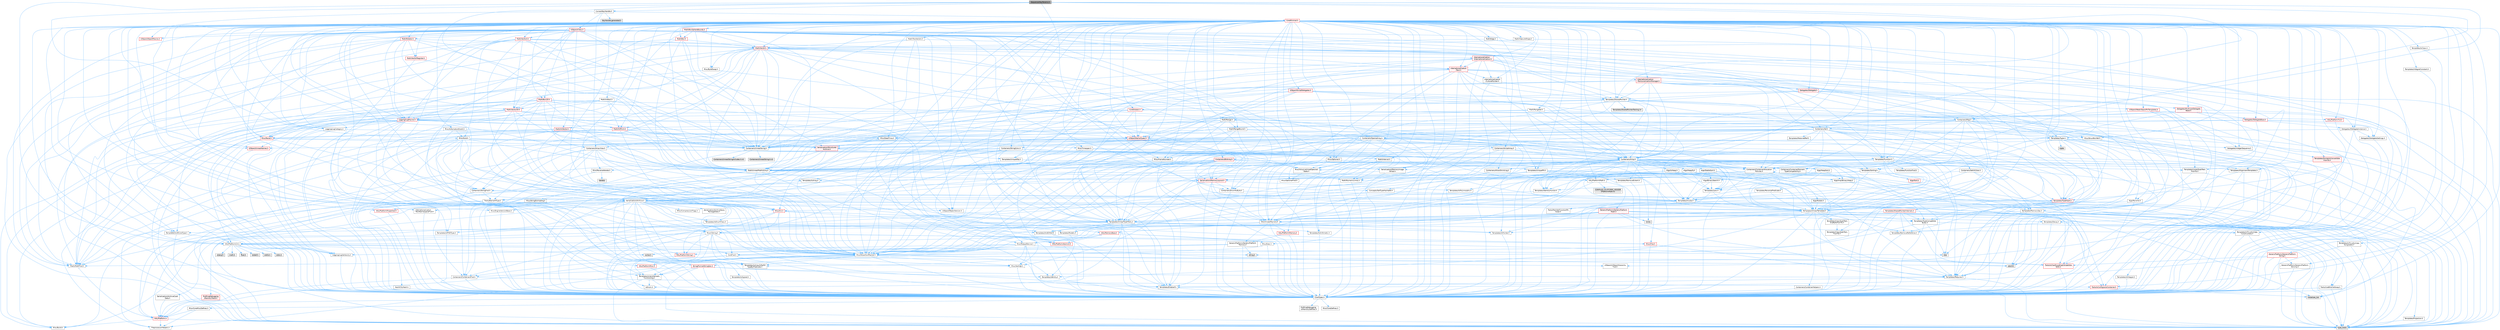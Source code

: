 digraph "SequencerKeyParams.h"
{
 // INTERACTIVE_SVG=YES
 // LATEX_PDF_SIZE
  bgcolor="transparent";
  edge [fontname=Helvetica,fontsize=10,labelfontname=Helvetica,labelfontsize=10];
  node [fontname=Helvetica,fontsize=10,shape=box,height=0.2,width=0.4];
  Node1 [id="Node000001",label="SequencerKeyParams.h",height=0.2,width=0.4,color="gray40", fillcolor="grey60", style="filled", fontcolor="black",tooltip=" "];
  Node1 -> Node2 [id="edge1_Node000001_Node000002",color="steelblue1",style="solid",tooltip=" "];
  Node2 [id="Node000002",label="Containers/Array.h",height=0.2,width=0.4,color="grey40", fillcolor="white", style="filled",URL="$df/dd0/Array_8h.html",tooltip=" "];
  Node2 -> Node3 [id="edge2_Node000002_Node000003",color="steelblue1",style="solid",tooltip=" "];
  Node3 [id="Node000003",label="CoreTypes.h",height=0.2,width=0.4,color="grey40", fillcolor="white", style="filled",URL="$dc/dec/CoreTypes_8h.html",tooltip=" "];
  Node3 -> Node4 [id="edge3_Node000003_Node000004",color="steelblue1",style="solid",tooltip=" "];
  Node4 [id="Node000004",label="HAL/Platform.h",height=0.2,width=0.4,color="red", fillcolor="#FFF0F0", style="filled",URL="$d9/dd0/Platform_8h.html",tooltip=" "];
  Node4 -> Node5 [id="edge4_Node000004_Node000005",color="steelblue1",style="solid",tooltip=" "];
  Node5 [id="Node000005",label="Misc/Build.h",height=0.2,width=0.4,color="grey40", fillcolor="white", style="filled",URL="$d3/dbb/Build_8h.html",tooltip=" "];
  Node4 -> Node7 [id="edge5_Node000004_Node000007",color="steelblue1",style="solid",tooltip=" "];
  Node7 [id="Node000007",label="type_traits",height=0.2,width=0.4,color="grey60", fillcolor="#E0E0E0", style="filled",tooltip=" "];
  Node4 -> Node8 [id="edge6_Node000004_Node000008",color="steelblue1",style="solid",tooltip=" "];
  Node8 [id="Node000008",label="PreprocessorHelpers.h",height=0.2,width=0.4,color="grey40", fillcolor="white", style="filled",URL="$db/ddb/PreprocessorHelpers_8h.html",tooltip=" "];
  Node3 -> Node14 [id="edge7_Node000003_Node000014",color="steelblue1",style="solid",tooltip=" "];
  Node14 [id="Node000014",label="ProfilingDebugging\l/UMemoryDefines.h",height=0.2,width=0.4,color="grey40", fillcolor="white", style="filled",URL="$d2/da2/UMemoryDefines_8h.html",tooltip=" "];
  Node3 -> Node15 [id="edge8_Node000003_Node000015",color="steelblue1",style="solid",tooltip=" "];
  Node15 [id="Node000015",label="Misc/CoreMiscDefines.h",height=0.2,width=0.4,color="grey40", fillcolor="white", style="filled",URL="$da/d38/CoreMiscDefines_8h.html",tooltip=" "];
  Node15 -> Node4 [id="edge9_Node000015_Node000004",color="steelblue1",style="solid",tooltip=" "];
  Node15 -> Node8 [id="edge10_Node000015_Node000008",color="steelblue1",style="solid",tooltip=" "];
  Node3 -> Node16 [id="edge11_Node000003_Node000016",color="steelblue1",style="solid",tooltip=" "];
  Node16 [id="Node000016",label="Misc/CoreDefines.h",height=0.2,width=0.4,color="grey40", fillcolor="white", style="filled",URL="$d3/dd2/CoreDefines_8h.html",tooltip=" "];
  Node2 -> Node17 [id="edge12_Node000002_Node000017",color="steelblue1",style="solid",tooltip=" "];
  Node17 [id="Node000017",label="Misc/AssertionMacros.h",height=0.2,width=0.4,color="grey40", fillcolor="white", style="filled",URL="$d0/dfa/AssertionMacros_8h.html",tooltip=" "];
  Node17 -> Node3 [id="edge13_Node000017_Node000003",color="steelblue1",style="solid",tooltip=" "];
  Node17 -> Node4 [id="edge14_Node000017_Node000004",color="steelblue1",style="solid",tooltip=" "];
  Node17 -> Node18 [id="edge15_Node000017_Node000018",color="steelblue1",style="solid",tooltip=" "];
  Node18 [id="Node000018",label="HAL/PlatformMisc.h",height=0.2,width=0.4,color="red", fillcolor="#FFF0F0", style="filled",URL="$d0/df5/PlatformMisc_8h.html",tooltip=" "];
  Node18 -> Node3 [id="edge16_Node000018_Node000003",color="steelblue1",style="solid",tooltip=" "];
  Node17 -> Node8 [id="edge17_Node000017_Node000008",color="steelblue1",style="solid",tooltip=" "];
  Node17 -> Node54 [id="edge18_Node000017_Node000054",color="steelblue1",style="solid",tooltip=" "];
  Node54 [id="Node000054",label="Templates/EnableIf.h",height=0.2,width=0.4,color="grey40", fillcolor="white", style="filled",URL="$d7/d60/EnableIf_8h.html",tooltip=" "];
  Node54 -> Node3 [id="edge19_Node000054_Node000003",color="steelblue1",style="solid",tooltip=" "];
  Node17 -> Node55 [id="edge20_Node000017_Node000055",color="steelblue1",style="solid",tooltip=" "];
  Node55 [id="Node000055",label="Templates/IsArrayOrRefOf\lTypeByPredicate.h",height=0.2,width=0.4,color="grey40", fillcolor="white", style="filled",URL="$d6/da1/IsArrayOrRefOfTypeByPredicate_8h.html",tooltip=" "];
  Node55 -> Node3 [id="edge21_Node000055_Node000003",color="steelblue1",style="solid",tooltip=" "];
  Node17 -> Node56 [id="edge22_Node000017_Node000056",color="steelblue1",style="solid",tooltip=" "];
  Node56 [id="Node000056",label="Templates/IsValidVariadic\lFunctionArg.h",height=0.2,width=0.4,color="grey40", fillcolor="white", style="filled",URL="$d0/dc8/IsValidVariadicFunctionArg_8h.html",tooltip=" "];
  Node56 -> Node3 [id="edge23_Node000056_Node000003",color="steelblue1",style="solid",tooltip=" "];
  Node56 -> Node57 [id="edge24_Node000056_Node000057",color="steelblue1",style="solid",tooltip=" "];
  Node57 [id="Node000057",label="IsEnum.h",height=0.2,width=0.4,color="grey40", fillcolor="white", style="filled",URL="$d4/de5/IsEnum_8h.html",tooltip=" "];
  Node56 -> Node7 [id="edge25_Node000056_Node000007",color="steelblue1",style="solid",tooltip=" "];
  Node17 -> Node58 [id="edge26_Node000017_Node000058",color="steelblue1",style="solid",tooltip=" "];
  Node58 [id="Node000058",label="Traits/IsCharEncodingCompatible\lWith.h",height=0.2,width=0.4,color="red", fillcolor="#FFF0F0", style="filled",URL="$df/dd1/IsCharEncodingCompatibleWith_8h.html",tooltip=" "];
  Node58 -> Node7 [id="edge27_Node000058_Node000007",color="steelblue1",style="solid",tooltip=" "];
  Node17 -> Node60 [id="edge28_Node000017_Node000060",color="steelblue1",style="solid",tooltip=" "];
  Node60 [id="Node000060",label="Misc/VarArgs.h",height=0.2,width=0.4,color="grey40", fillcolor="white", style="filled",URL="$d5/d6f/VarArgs_8h.html",tooltip=" "];
  Node60 -> Node3 [id="edge29_Node000060_Node000003",color="steelblue1",style="solid",tooltip=" "];
  Node17 -> Node61 [id="edge30_Node000017_Node000061",color="steelblue1",style="solid",tooltip=" "];
  Node61 [id="Node000061",label="String/FormatStringSan.h",height=0.2,width=0.4,color="red", fillcolor="#FFF0F0", style="filled",URL="$d3/d8b/FormatStringSan_8h.html",tooltip=" "];
  Node61 -> Node7 [id="edge31_Node000061_Node000007",color="steelblue1",style="solid",tooltip=" "];
  Node61 -> Node3 [id="edge32_Node000061_Node000003",color="steelblue1",style="solid",tooltip=" "];
  Node61 -> Node62 [id="edge33_Node000061_Node000062",color="steelblue1",style="solid",tooltip=" "];
  Node62 [id="Node000062",label="Templates/Requires.h",height=0.2,width=0.4,color="grey40", fillcolor="white", style="filled",URL="$dc/d96/Requires_8h.html",tooltip=" "];
  Node62 -> Node54 [id="edge34_Node000062_Node000054",color="steelblue1",style="solid",tooltip=" "];
  Node62 -> Node7 [id="edge35_Node000062_Node000007",color="steelblue1",style="solid",tooltip=" "];
  Node61 -> Node63 [id="edge36_Node000061_Node000063",color="steelblue1",style="solid",tooltip=" "];
  Node63 [id="Node000063",label="Templates/Identity.h",height=0.2,width=0.4,color="grey40", fillcolor="white", style="filled",URL="$d0/dd5/Identity_8h.html",tooltip=" "];
  Node61 -> Node56 [id="edge37_Node000061_Node000056",color="steelblue1",style="solid",tooltip=" "];
  Node61 -> Node26 [id="edge38_Node000061_Node000026",color="steelblue1",style="solid",tooltip=" "];
  Node26 [id="Node000026",label="Containers/ContainersFwd.h",height=0.2,width=0.4,color="grey40", fillcolor="white", style="filled",URL="$d4/d0a/ContainersFwd_8h.html",tooltip=" "];
  Node26 -> Node4 [id="edge39_Node000026_Node000004",color="steelblue1",style="solid",tooltip=" "];
  Node26 -> Node3 [id="edge40_Node000026_Node000003",color="steelblue1",style="solid",tooltip=" "];
  Node26 -> Node23 [id="edge41_Node000026_Node000023",color="steelblue1",style="solid",tooltip=" "];
  Node23 [id="Node000023",label="Traits/IsContiguousContainer.h",height=0.2,width=0.4,color="red", fillcolor="#FFF0F0", style="filled",URL="$d5/d3c/IsContiguousContainer_8h.html",tooltip=" "];
  Node23 -> Node3 [id="edge42_Node000023_Node000003",color="steelblue1",style="solid",tooltip=" "];
  Node23 -> Node22 [id="edge43_Node000023_Node000022",color="steelblue1",style="solid",tooltip=" "];
  Node22 [id="Node000022",label="initializer_list",height=0.2,width=0.4,color="grey60", fillcolor="#E0E0E0", style="filled",tooltip=" "];
  Node17 -> Node67 [id="edge44_Node000017_Node000067",color="steelblue1",style="solid",tooltip=" "];
  Node67 [id="Node000067",label="atomic",height=0.2,width=0.4,color="grey60", fillcolor="#E0E0E0", style="filled",tooltip=" "];
  Node2 -> Node68 [id="edge45_Node000002_Node000068",color="steelblue1",style="solid",tooltip=" "];
  Node68 [id="Node000068",label="Misc/IntrusiveUnsetOptional\lState.h",height=0.2,width=0.4,color="grey40", fillcolor="white", style="filled",URL="$d2/d0a/IntrusiveUnsetOptionalState_8h.html",tooltip=" "];
  Node68 -> Node69 [id="edge46_Node000068_Node000069",color="steelblue1",style="solid",tooltip=" "];
  Node69 [id="Node000069",label="Misc/OptionalFwd.h",height=0.2,width=0.4,color="grey40", fillcolor="white", style="filled",URL="$dc/d50/OptionalFwd_8h.html",tooltip=" "];
  Node2 -> Node70 [id="edge47_Node000002_Node000070",color="steelblue1",style="solid",tooltip=" "];
  Node70 [id="Node000070",label="Misc/ReverseIterate.h",height=0.2,width=0.4,color="grey40", fillcolor="white", style="filled",URL="$db/de3/ReverseIterate_8h.html",tooltip=" "];
  Node70 -> Node4 [id="edge48_Node000070_Node000004",color="steelblue1",style="solid",tooltip=" "];
  Node70 -> Node71 [id="edge49_Node000070_Node000071",color="steelblue1",style="solid",tooltip=" "];
  Node71 [id="Node000071",label="iterator",height=0.2,width=0.4,color="grey60", fillcolor="#E0E0E0", style="filled",tooltip=" "];
  Node2 -> Node72 [id="edge50_Node000002_Node000072",color="steelblue1",style="solid",tooltip=" "];
  Node72 [id="Node000072",label="HAL/UnrealMemory.h",height=0.2,width=0.4,color="grey40", fillcolor="white", style="filled",URL="$d9/d96/UnrealMemory_8h.html",tooltip=" "];
  Node72 -> Node3 [id="edge51_Node000072_Node000003",color="steelblue1",style="solid",tooltip=" "];
  Node72 -> Node73 [id="edge52_Node000072_Node000073",color="steelblue1",style="solid",tooltip=" "];
  Node73 [id="Node000073",label="GenericPlatform/GenericPlatform\lMemory.h",height=0.2,width=0.4,color="grey40", fillcolor="white", style="filled",URL="$dd/d22/GenericPlatformMemory_8h.html",tooltip=" "];
  Node73 -> Node25 [id="edge53_Node000073_Node000025",color="steelblue1",style="solid",tooltip=" "];
  Node25 [id="Node000025",label="CoreFwd.h",height=0.2,width=0.4,color="grey40", fillcolor="white", style="filled",URL="$d1/d1e/CoreFwd_8h.html",tooltip=" "];
  Node25 -> Node3 [id="edge54_Node000025_Node000003",color="steelblue1",style="solid",tooltip=" "];
  Node25 -> Node26 [id="edge55_Node000025_Node000026",color="steelblue1",style="solid",tooltip=" "];
  Node25 -> Node27 [id="edge56_Node000025_Node000027",color="steelblue1",style="solid",tooltip=" "];
  Node27 [id="Node000027",label="Math/MathFwd.h",height=0.2,width=0.4,color="grey40", fillcolor="white", style="filled",URL="$d2/d10/MathFwd_8h.html",tooltip=" "];
  Node27 -> Node4 [id="edge57_Node000027_Node000004",color="steelblue1",style="solid",tooltip=" "];
  Node25 -> Node28 [id="edge58_Node000025_Node000028",color="steelblue1",style="solid",tooltip=" "];
  Node28 [id="Node000028",label="UObject/UObjectHierarchy\lFwd.h",height=0.2,width=0.4,color="grey40", fillcolor="white", style="filled",URL="$d3/d13/UObjectHierarchyFwd_8h.html",tooltip=" "];
  Node73 -> Node3 [id="edge59_Node000073_Node000003",color="steelblue1",style="solid",tooltip=" "];
  Node73 -> Node74 [id="edge60_Node000073_Node000074",color="steelblue1",style="solid",tooltip=" "];
  Node74 [id="Node000074",label="HAL/PlatformString.h",height=0.2,width=0.4,color="red", fillcolor="#FFF0F0", style="filled",URL="$db/db5/PlatformString_8h.html",tooltip=" "];
  Node74 -> Node3 [id="edge61_Node000074_Node000003",color="steelblue1",style="solid",tooltip=" "];
  Node73 -> Node39 [id="edge62_Node000073_Node000039",color="steelblue1",style="solid",tooltip=" "];
  Node39 [id="Node000039",label="string.h",height=0.2,width=0.4,color="grey60", fillcolor="#E0E0E0", style="filled",tooltip=" "];
  Node73 -> Node32 [id="edge63_Node000073_Node000032",color="steelblue1",style="solid",tooltip=" "];
  Node32 [id="Node000032",label="wchar.h",height=0.2,width=0.4,color="grey60", fillcolor="#E0E0E0", style="filled",tooltip=" "];
  Node72 -> Node76 [id="edge64_Node000072_Node000076",color="steelblue1",style="solid",tooltip=" "];
  Node76 [id="Node000076",label="HAL/MemoryBase.h",height=0.2,width=0.4,color="red", fillcolor="#FFF0F0", style="filled",URL="$d6/d9f/MemoryBase_8h.html",tooltip=" "];
  Node76 -> Node3 [id="edge65_Node000076_Node000003",color="steelblue1",style="solid",tooltip=" "];
  Node76 -> Node47 [id="edge66_Node000076_Node000047",color="steelblue1",style="solid",tooltip=" "];
  Node47 [id="Node000047",label="HAL/PlatformAtomics.h",height=0.2,width=0.4,color="red", fillcolor="#FFF0F0", style="filled",URL="$d3/d36/PlatformAtomics_8h.html",tooltip=" "];
  Node47 -> Node3 [id="edge67_Node000047_Node000003",color="steelblue1",style="solid",tooltip=" "];
  Node76 -> Node30 [id="edge68_Node000076_Node000030",color="steelblue1",style="solid",tooltip=" "];
  Node30 [id="Node000030",label="HAL/PlatformCrt.h",height=0.2,width=0.4,color="grey40", fillcolor="white", style="filled",URL="$d8/d75/PlatformCrt_8h.html",tooltip=" "];
  Node30 -> Node31 [id="edge69_Node000030_Node000031",color="steelblue1",style="solid",tooltip=" "];
  Node31 [id="Node000031",label="new",height=0.2,width=0.4,color="grey60", fillcolor="#E0E0E0", style="filled",tooltip=" "];
  Node30 -> Node32 [id="edge70_Node000030_Node000032",color="steelblue1",style="solid",tooltip=" "];
  Node30 -> Node33 [id="edge71_Node000030_Node000033",color="steelblue1",style="solid",tooltip=" "];
  Node33 [id="Node000033",label="stddef.h",height=0.2,width=0.4,color="grey60", fillcolor="#E0E0E0", style="filled",tooltip=" "];
  Node30 -> Node34 [id="edge72_Node000030_Node000034",color="steelblue1",style="solid",tooltip=" "];
  Node34 [id="Node000034",label="stdlib.h",height=0.2,width=0.4,color="grey60", fillcolor="#E0E0E0", style="filled",tooltip=" "];
  Node30 -> Node35 [id="edge73_Node000030_Node000035",color="steelblue1",style="solid",tooltip=" "];
  Node35 [id="Node000035",label="stdio.h",height=0.2,width=0.4,color="grey60", fillcolor="#E0E0E0", style="filled",tooltip=" "];
  Node30 -> Node36 [id="edge74_Node000030_Node000036",color="steelblue1",style="solid",tooltip=" "];
  Node36 [id="Node000036",label="stdarg.h",height=0.2,width=0.4,color="grey60", fillcolor="#E0E0E0", style="filled",tooltip=" "];
  Node30 -> Node37 [id="edge75_Node000030_Node000037",color="steelblue1",style="solid",tooltip=" "];
  Node37 [id="Node000037",label="math.h",height=0.2,width=0.4,color="grey60", fillcolor="#E0E0E0", style="filled",tooltip=" "];
  Node30 -> Node38 [id="edge76_Node000030_Node000038",color="steelblue1",style="solid",tooltip=" "];
  Node38 [id="Node000038",label="float.h",height=0.2,width=0.4,color="grey60", fillcolor="#E0E0E0", style="filled",tooltip=" "];
  Node30 -> Node39 [id="edge77_Node000030_Node000039",color="steelblue1",style="solid",tooltip=" "];
  Node76 -> Node77 [id="edge78_Node000076_Node000077",color="steelblue1",style="solid",tooltip=" "];
  Node77 [id="Node000077",label="Misc/Exec.h",height=0.2,width=0.4,color="grey40", fillcolor="white", style="filled",URL="$de/ddb/Exec_8h.html",tooltip=" "];
  Node77 -> Node3 [id="edge79_Node000077_Node000003",color="steelblue1",style="solid",tooltip=" "];
  Node77 -> Node17 [id="edge80_Node000077_Node000017",color="steelblue1",style="solid",tooltip=" "];
  Node76 -> Node78 [id="edge81_Node000076_Node000078",color="steelblue1",style="solid",tooltip=" "];
  Node78 [id="Node000078",label="Misc/OutputDevice.h",height=0.2,width=0.4,color="grey40", fillcolor="white", style="filled",URL="$d7/d32/OutputDevice_8h.html",tooltip=" "];
  Node78 -> Node25 [id="edge82_Node000078_Node000025",color="steelblue1",style="solid",tooltip=" "];
  Node78 -> Node3 [id="edge83_Node000078_Node000003",color="steelblue1",style="solid",tooltip=" "];
  Node78 -> Node79 [id="edge84_Node000078_Node000079",color="steelblue1",style="solid",tooltip=" "];
  Node79 [id="Node000079",label="Logging/LogVerbosity.h",height=0.2,width=0.4,color="grey40", fillcolor="white", style="filled",URL="$d2/d8f/LogVerbosity_8h.html",tooltip=" "];
  Node79 -> Node3 [id="edge85_Node000079_Node000003",color="steelblue1",style="solid",tooltip=" "];
  Node78 -> Node60 [id="edge86_Node000078_Node000060",color="steelblue1",style="solid",tooltip=" "];
  Node78 -> Node55 [id="edge87_Node000078_Node000055",color="steelblue1",style="solid",tooltip=" "];
  Node78 -> Node56 [id="edge88_Node000078_Node000056",color="steelblue1",style="solid",tooltip=" "];
  Node78 -> Node58 [id="edge89_Node000078_Node000058",color="steelblue1",style="solid",tooltip=" "];
  Node72 -> Node89 [id="edge90_Node000072_Node000089",color="steelblue1",style="solid",tooltip=" "];
  Node89 [id="Node000089",label="HAL/PlatformMemory.h",height=0.2,width=0.4,color="red", fillcolor="#FFF0F0", style="filled",URL="$de/d68/PlatformMemory_8h.html",tooltip=" "];
  Node89 -> Node3 [id="edge91_Node000089_Node000003",color="steelblue1",style="solid",tooltip=" "];
  Node89 -> Node73 [id="edge92_Node000089_Node000073",color="steelblue1",style="solid",tooltip=" "];
  Node72 -> Node91 [id="edge93_Node000072_Node000091",color="steelblue1",style="solid",tooltip=" "];
  Node91 [id="Node000091",label="ProfilingDebugging\l/MemoryTrace.h",height=0.2,width=0.4,color="red", fillcolor="#FFF0F0", style="filled",URL="$da/dd7/MemoryTrace_8h.html",tooltip=" "];
  Node91 -> Node4 [id="edge94_Node000091_Node000004",color="steelblue1",style="solid",tooltip=" "];
  Node72 -> Node92 [id="edge95_Node000072_Node000092",color="steelblue1",style="solid",tooltip=" "];
  Node92 [id="Node000092",label="Templates/IsPointer.h",height=0.2,width=0.4,color="grey40", fillcolor="white", style="filled",URL="$d7/d05/IsPointer_8h.html",tooltip=" "];
  Node92 -> Node3 [id="edge96_Node000092_Node000003",color="steelblue1",style="solid",tooltip=" "];
  Node2 -> Node93 [id="edge97_Node000002_Node000093",color="steelblue1",style="solid",tooltip=" "];
  Node93 [id="Node000093",label="Templates/UnrealTypeTraits.h",height=0.2,width=0.4,color="grey40", fillcolor="white", style="filled",URL="$d2/d2d/UnrealTypeTraits_8h.html",tooltip=" "];
  Node93 -> Node3 [id="edge98_Node000093_Node000003",color="steelblue1",style="solid",tooltip=" "];
  Node93 -> Node92 [id="edge99_Node000093_Node000092",color="steelblue1",style="solid",tooltip=" "];
  Node93 -> Node17 [id="edge100_Node000093_Node000017",color="steelblue1",style="solid",tooltip=" "];
  Node93 -> Node85 [id="edge101_Node000093_Node000085",color="steelblue1",style="solid",tooltip=" "];
  Node85 [id="Node000085",label="Templates/AndOrNot.h",height=0.2,width=0.4,color="grey40", fillcolor="white", style="filled",URL="$db/d0a/AndOrNot_8h.html",tooltip=" "];
  Node85 -> Node3 [id="edge102_Node000085_Node000003",color="steelblue1",style="solid",tooltip=" "];
  Node93 -> Node54 [id="edge103_Node000093_Node000054",color="steelblue1",style="solid",tooltip=" "];
  Node93 -> Node94 [id="edge104_Node000093_Node000094",color="steelblue1",style="solid",tooltip=" "];
  Node94 [id="Node000094",label="Templates/IsArithmetic.h",height=0.2,width=0.4,color="grey40", fillcolor="white", style="filled",URL="$d2/d5d/IsArithmetic_8h.html",tooltip=" "];
  Node94 -> Node3 [id="edge105_Node000094_Node000003",color="steelblue1",style="solid",tooltip=" "];
  Node93 -> Node57 [id="edge106_Node000093_Node000057",color="steelblue1",style="solid",tooltip=" "];
  Node93 -> Node95 [id="edge107_Node000093_Node000095",color="steelblue1",style="solid",tooltip=" "];
  Node95 [id="Node000095",label="Templates/Models.h",height=0.2,width=0.4,color="grey40", fillcolor="white", style="filled",URL="$d3/d0c/Models_8h.html",tooltip=" "];
  Node95 -> Node63 [id="edge108_Node000095_Node000063",color="steelblue1",style="solid",tooltip=" "];
  Node93 -> Node96 [id="edge109_Node000093_Node000096",color="steelblue1",style="solid",tooltip=" "];
  Node96 [id="Node000096",label="Templates/IsPODType.h",height=0.2,width=0.4,color="grey40", fillcolor="white", style="filled",URL="$d7/db1/IsPODType_8h.html",tooltip=" "];
  Node96 -> Node3 [id="edge110_Node000096_Node000003",color="steelblue1",style="solid",tooltip=" "];
  Node93 -> Node97 [id="edge111_Node000093_Node000097",color="steelblue1",style="solid",tooltip=" "];
  Node97 [id="Node000097",label="Templates/IsUECoreType.h",height=0.2,width=0.4,color="grey40", fillcolor="white", style="filled",URL="$d1/db8/IsUECoreType_8h.html",tooltip=" "];
  Node97 -> Node3 [id="edge112_Node000097_Node000003",color="steelblue1",style="solid",tooltip=" "];
  Node97 -> Node7 [id="edge113_Node000097_Node000007",color="steelblue1",style="solid",tooltip=" "];
  Node93 -> Node86 [id="edge114_Node000093_Node000086",color="steelblue1",style="solid",tooltip=" "];
  Node86 [id="Node000086",label="Templates/IsTriviallyCopy\lConstructible.h",height=0.2,width=0.4,color="grey40", fillcolor="white", style="filled",URL="$d3/d78/IsTriviallyCopyConstructible_8h.html",tooltip=" "];
  Node86 -> Node3 [id="edge115_Node000086_Node000003",color="steelblue1",style="solid",tooltip=" "];
  Node86 -> Node7 [id="edge116_Node000086_Node000007",color="steelblue1",style="solid",tooltip=" "];
  Node2 -> Node98 [id="edge117_Node000002_Node000098",color="steelblue1",style="solid",tooltip=" "];
  Node98 [id="Node000098",label="Templates/UnrealTemplate.h",height=0.2,width=0.4,color="grey40", fillcolor="white", style="filled",URL="$d4/d24/UnrealTemplate_8h.html",tooltip=" "];
  Node98 -> Node3 [id="edge118_Node000098_Node000003",color="steelblue1",style="solid",tooltip=" "];
  Node98 -> Node92 [id="edge119_Node000098_Node000092",color="steelblue1",style="solid",tooltip=" "];
  Node98 -> Node72 [id="edge120_Node000098_Node000072",color="steelblue1",style="solid",tooltip=" "];
  Node98 -> Node99 [id="edge121_Node000098_Node000099",color="steelblue1",style="solid",tooltip=" "];
  Node99 [id="Node000099",label="Templates/CopyQualifiers\lAndRefsFromTo.h",height=0.2,width=0.4,color="grey40", fillcolor="white", style="filled",URL="$d3/db3/CopyQualifiersAndRefsFromTo_8h.html",tooltip=" "];
  Node99 -> Node100 [id="edge122_Node000099_Node000100",color="steelblue1",style="solid",tooltip=" "];
  Node100 [id="Node000100",label="Templates/CopyQualifiers\lFromTo.h",height=0.2,width=0.4,color="grey40", fillcolor="white", style="filled",URL="$d5/db4/CopyQualifiersFromTo_8h.html",tooltip=" "];
  Node98 -> Node93 [id="edge123_Node000098_Node000093",color="steelblue1",style="solid",tooltip=" "];
  Node98 -> Node101 [id="edge124_Node000098_Node000101",color="steelblue1",style="solid",tooltip=" "];
  Node101 [id="Node000101",label="Templates/RemoveReference.h",height=0.2,width=0.4,color="grey40", fillcolor="white", style="filled",URL="$da/dbe/RemoveReference_8h.html",tooltip=" "];
  Node101 -> Node3 [id="edge125_Node000101_Node000003",color="steelblue1",style="solid",tooltip=" "];
  Node98 -> Node62 [id="edge126_Node000098_Node000062",color="steelblue1",style="solid",tooltip=" "];
  Node98 -> Node102 [id="edge127_Node000098_Node000102",color="steelblue1",style="solid",tooltip=" "];
  Node102 [id="Node000102",label="Templates/TypeCompatible\lBytes.h",height=0.2,width=0.4,color="grey40", fillcolor="white", style="filled",URL="$df/d0a/TypeCompatibleBytes_8h.html",tooltip=" "];
  Node102 -> Node3 [id="edge128_Node000102_Node000003",color="steelblue1",style="solid",tooltip=" "];
  Node102 -> Node39 [id="edge129_Node000102_Node000039",color="steelblue1",style="solid",tooltip=" "];
  Node102 -> Node31 [id="edge130_Node000102_Node000031",color="steelblue1",style="solid",tooltip=" "];
  Node102 -> Node7 [id="edge131_Node000102_Node000007",color="steelblue1",style="solid",tooltip=" "];
  Node98 -> Node63 [id="edge132_Node000098_Node000063",color="steelblue1",style="solid",tooltip=" "];
  Node98 -> Node23 [id="edge133_Node000098_Node000023",color="steelblue1",style="solid",tooltip=" "];
  Node98 -> Node103 [id="edge134_Node000098_Node000103",color="steelblue1",style="solid",tooltip=" "];
  Node103 [id="Node000103",label="Traits/UseBitwiseSwap.h",height=0.2,width=0.4,color="grey40", fillcolor="white", style="filled",URL="$db/df3/UseBitwiseSwap_8h.html",tooltip=" "];
  Node103 -> Node3 [id="edge135_Node000103_Node000003",color="steelblue1",style="solid",tooltip=" "];
  Node103 -> Node7 [id="edge136_Node000103_Node000007",color="steelblue1",style="solid",tooltip=" "];
  Node98 -> Node7 [id="edge137_Node000098_Node000007",color="steelblue1",style="solid",tooltip=" "];
  Node2 -> Node104 [id="edge138_Node000002_Node000104",color="steelblue1",style="solid",tooltip=" "];
  Node104 [id="Node000104",label="Containers/AllowShrinking.h",height=0.2,width=0.4,color="grey40", fillcolor="white", style="filled",URL="$d7/d1a/AllowShrinking_8h.html",tooltip=" "];
  Node104 -> Node3 [id="edge139_Node000104_Node000003",color="steelblue1",style="solid",tooltip=" "];
  Node2 -> Node105 [id="edge140_Node000002_Node000105",color="steelblue1",style="solid",tooltip=" "];
  Node105 [id="Node000105",label="Containers/ContainerAllocation\lPolicies.h",height=0.2,width=0.4,color="grey40", fillcolor="white", style="filled",URL="$d7/dff/ContainerAllocationPolicies_8h.html",tooltip=" "];
  Node105 -> Node3 [id="edge141_Node000105_Node000003",color="steelblue1",style="solid",tooltip=" "];
  Node105 -> Node106 [id="edge142_Node000105_Node000106",color="steelblue1",style="solid",tooltip=" "];
  Node106 [id="Node000106",label="Containers/ContainerHelpers.h",height=0.2,width=0.4,color="grey40", fillcolor="white", style="filled",URL="$d7/d33/ContainerHelpers_8h.html",tooltip=" "];
  Node106 -> Node3 [id="edge143_Node000106_Node000003",color="steelblue1",style="solid",tooltip=" "];
  Node105 -> Node105 [id="edge144_Node000105_Node000105",color="steelblue1",style="solid",tooltip=" "];
  Node105 -> Node107 [id="edge145_Node000105_Node000107",color="steelblue1",style="solid",tooltip=" "];
  Node107 [id="Node000107",label="HAL/PlatformMath.h",height=0.2,width=0.4,color="grey40", fillcolor="white", style="filled",URL="$dc/d53/PlatformMath_8h.html",tooltip=" "];
  Node107 -> Node3 [id="edge146_Node000107_Node000003",color="steelblue1",style="solid",tooltip=" "];
  Node107 -> Node108 [id="edge147_Node000107_Node000108",color="steelblue1",style="solid",tooltip=" "];
  Node108 [id="Node000108",label="GenericPlatform/GenericPlatform\lMath.h",height=0.2,width=0.4,color="red", fillcolor="#FFF0F0", style="filled",URL="$d5/d79/GenericPlatformMath_8h.html",tooltip=" "];
  Node108 -> Node3 [id="edge148_Node000108_Node000003",color="steelblue1",style="solid",tooltip=" "];
  Node108 -> Node26 [id="edge149_Node000108_Node000026",color="steelblue1",style="solid",tooltip=" "];
  Node108 -> Node30 [id="edge150_Node000108_Node000030",color="steelblue1",style="solid",tooltip=" "];
  Node108 -> Node85 [id="edge151_Node000108_Node000085",color="steelblue1",style="solid",tooltip=" "];
  Node108 -> Node109 [id="edge152_Node000108_Node000109",color="steelblue1",style="solid",tooltip=" "];
  Node109 [id="Node000109",label="Templates/Decay.h",height=0.2,width=0.4,color="grey40", fillcolor="white", style="filled",URL="$dd/d0f/Decay_8h.html",tooltip=" "];
  Node109 -> Node3 [id="edge153_Node000109_Node000003",color="steelblue1",style="solid",tooltip=" "];
  Node109 -> Node101 [id="edge154_Node000109_Node000101",color="steelblue1",style="solid",tooltip=" "];
  Node109 -> Node7 [id="edge155_Node000109_Node000007",color="steelblue1",style="solid",tooltip=" "];
  Node108 -> Node93 [id="edge156_Node000108_Node000093",color="steelblue1",style="solid",tooltip=" "];
  Node108 -> Node62 [id="edge157_Node000108_Node000062",color="steelblue1",style="solid",tooltip=" "];
  Node108 -> Node102 [id="edge158_Node000108_Node000102",color="steelblue1",style="solid",tooltip=" "];
  Node108 -> Node113 [id="edge159_Node000108_Node000113",color="steelblue1",style="solid",tooltip=" "];
  Node113 [id="Node000113",label="limits",height=0.2,width=0.4,color="grey60", fillcolor="#E0E0E0", style="filled",tooltip=" "];
  Node108 -> Node7 [id="edge160_Node000108_Node000007",color="steelblue1",style="solid",tooltip=" "];
  Node107 -> Node114 [id="edge161_Node000107_Node000114",color="steelblue1",style="solid",tooltip=" "];
  Node114 [id="Node000114",label="COMPILED_PLATFORM_HEADER\l(PlatformMath.h)",height=0.2,width=0.4,color="grey60", fillcolor="#E0E0E0", style="filled",tooltip=" "];
  Node105 -> Node72 [id="edge162_Node000105_Node000072",color="steelblue1",style="solid",tooltip=" "];
  Node105 -> Node40 [id="edge163_Node000105_Node000040",color="steelblue1",style="solid",tooltip=" "];
  Node40 [id="Node000040",label="Math/NumericLimits.h",height=0.2,width=0.4,color="grey40", fillcolor="white", style="filled",URL="$df/d1b/NumericLimits_8h.html",tooltip=" "];
  Node40 -> Node3 [id="edge164_Node000040_Node000003",color="steelblue1",style="solid",tooltip=" "];
  Node105 -> Node17 [id="edge165_Node000105_Node000017",color="steelblue1",style="solid",tooltip=" "];
  Node105 -> Node115 [id="edge166_Node000105_Node000115",color="steelblue1",style="solid",tooltip=" "];
  Node115 [id="Node000115",label="Templates/IsPolymorphic.h",height=0.2,width=0.4,color="grey40", fillcolor="white", style="filled",URL="$dc/d20/IsPolymorphic_8h.html",tooltip=" "];
  Node105 -> Node116 [id="edge167_Node000105_Node000116",color="steelblue1",style="solid",tooltip=" "];
  Node116 [id="Node000116",label="Templates/MemoryOps.h",height=0.2,width=0.4,color="grey40", fillcolor="white", style="filled",URL="$db/dea/MemoryOps_8h.html",tooltip=" "];
  Node116 -> Node3 [id="edge168_Node000116_Node000003",color="steelblue1",style="solid",tooltip=" "];
  Node116 -> Node72 [id="edge169_Node000116_Node000072",color="steelblue1",style="solid",tooltip=" "];
  Node116 -> Node87 [id="edge170_Node000116_Node000087",color="steelblue1",style="solid",tooltip=" "];
  Node87 [id="Node000087",label="Templates/IsTriviallyCopy\lAssignable.h",height=0.2,width=0.4,color="grey40", fillcolor="white", style="filled",URL="$d2/df2/IsTriviallyCopyAssignable_8h.html",tooltip=" "];
  Node87 -> Node3 [id="edge171_Node000087_Node000003",color="steelblue1",style="solid",tooltip=" "];
  Node87 -> Node7 [id="edge172_Node000087_Node000007",color="steelblue1",style="solid",tooltip=" "];
  Node116 -> Node86 [id="edge173_Node000116_Node000086",color="steelblue1",style="solid",tooltip=" "];
  Node116 -> Node62 [id="edge174_Node000116_Node000062",color="steelblue1",style="solid",tooltip=" "];
  Node116 -> Node93 [id="edge175_Node000116_Node000093",color="steelblue1",style="solid",tooltip=" "];
  Node116 -> Node103 [id="edge176_Node000116_Node000103",color="steelblue1",style="solid",tooltip=" "];
  Node116 -> Node31 [id="edge177_Node000116_Node000031",color="steelblue1",style="solid",tooltip=" "];
  Node116 -> Node7 [id="edge178_Node000116_Node000007",color="steelblue1",style="solid",tooltip=" "];
  Node105 -> Node102 [id="edge179_Node000105_Node000102",color="steelblue1",style="solid",tooltip=" "];
  Node105 -> Node7 [id="edge180_Node000105_Node000007",color="steelblue1",style="solid",tooltip=" "];
  Node2 -> Node117 [id="edge181_Node000002_Node000117",color="steelblue1",style="solid",tooltip=" "];
  Node117 [id="Node000117",label="Containers/ContainerElement\lTypeCompatibility.h",height=0.2,width=0.4,color="grey40", fillcolor="white", style="filled",URL="$df/ddf/ContainerElementTypeCompatibility_8h.html",tooltip=" "];
  Node117 -> Node3 [id="edge182_Node000117_Node000003",color="steelblue1",style="solid",tooltip=" "];
  Node117 -> Node93 [id="edge183_Node000117_Node000093",color="steelblue1",style="solid",tooltip=" "];
  Node2 -> Node118 [id="edge184_Node000002_Node000118",color="steelblue1",style="solid",tooltip=" "];
  Node118 [id="Node000118",label="Serialization/Archive.h",height=0.2,width=0.4,color="grey40", fillcolor="white", style="filled",URL="$d7/d3b/Archive_8h.html",tooltip=" "];
  Node118 -> Node25 [id="edge185_Node000118_Node000025",color="steelblue1",style="solid",tooltip=" "];
  Node118 -> Node3 [id="edge186_Node000118_Node000003",color="steelblue1",style="solid",tooltip=" "];
  Node118 -> Node119 [id="edge187_Node000118_Node000119",color="steelblue1",style="solid",tooltip=" "];
  Node119 [id="Node000119",label="HAL/PlatformProperties.h",height=0.2,width=0.4,color="red", fillcolor="#FFF0F0", style="filled",URL="$d9/db0/PlatformProperties_8h.html",tooltip=" "];
  Node119 -> Node3 [id="edge188_Node000119_Node000003",color="steelblue1",style="solid",tooltip=" "];
  Node118 -> Node122 [id="edge189_Node000118_Node000122",color="steelblue1",style="solid",tooltip=" "];
  Node122 [id="Node000122",label="Internationalization\l/TextNamespaceFwd.h",height=0.2,width=0.4,color="grey40", fillcolor="white", style="filled",URL="$d8/d97/TextNamespaceFwd_8h.html",tooltip=" "];
  Node122 -> Node3 [id="edge190_Node000122_Node000003",color="steelblue1",style="solid",tooltip=" "];
  Node118 -> Node27 [id="edge191_Node000118_Node000027",color="steelblue1",style="solid",tooltip=" "];
  Node118 -> Node17 [id="edge192_Node000118_Node000017",color="steelblue1",style="solid",tooltip=" "];
  Node118 -> Node5 [id="edge193_Node000118_Node000005",color="steelblue1",style="solid",tooltip=" "];
  Node118 -> Node41 [id="edge194_Node000118_Node000041",color="steelblue1",style="solid",tooltip=" "];
  Node41 [id="Node000041",label="Misc/CompressionFlags.h",height=0.2,width=0.4,color="grey40", fillcolor="white", style="filled",URL="$d9/d76/CompressionFlags_8h.html",tooltip=" "];
  Node118 -> Node123 [id="edge195_Node000118_Node000123",color="steelblue1",style="solid",tooltip=" "];
  Node123 [id="Node000123",label="Misc/EngineVersionBase.h",height=0.2,width=0.4,color="grey40", fillcolor="white", style="filled",URL="$d5/d2b/EngineVersionBase_8h.html",tooltip=" "];
  Node123 -> Node3 [id="edge196_Node000123_Node000003",color="steelblue1",style="solid",tooltip=" "];
  Node118 -> Node60 [id="edge197_Node000118_Node000060",color="steelblue1",style="solid",tooltip=" "];
  Node118 -> Node124 [id="edge198_Node000118_Node000124",color="steelblue1",style="solid",tooltip=" "];
  Node124 [id="Node000124",label="Serialization/ArchiveCook\lData.h",height=0.2,width=0.4,color="grey40", fillcolor="white", style="filled",URL="$dc/db6/ArchiveCookData_8h.html",tooltip=" "];
  Node124 -> Node4 [id="edge199_Node000124_Node000004",color="steelblue1",style="solid",tooltip=" "];
  Node118 -> Node125 [id="edge200_Node000118_Node000125",color="steelblue1",style="solid",tooltip=" "];
  Node125 [id="Node000125",label="Serialization/ArchiveSave\lPackageData.h",height=0.2,width=0.4,color="grey40", fillcolor="white", style="filled",URL="$d1/d37/ArchiveSavePackageData_8h.html",tooltip=" "];
  Node118 -> Node54 [id="edge201_Node000118_Node000054",color="steelblue1",style="solid",tooltip=" "];
  Node118 -> Node55 [id="edge202_Node000118_Node000055",color="steelblue1",style="solid",tooltip=" "];
  Node118 -> Node126 [id="edge203_Node000118_Node000126",color="steelblue1",style="solid",tooltip=" "];
  Node126 [id="Node000126",label="Templates/IsEnumClass.h",height=0.2,width=0.4,color="grey40", fillcolor="white", style="filled",URL="$d7/d15/IsEnumClass_8h.html",tooltip=" "];
  Node126 -> Node3 [id="edge204_Node000126_Node000003",color="steelblue1",style="solid",tooltip=" "];
  Node126 -> Node85 [id="edge205_Node000126_Node000085",color="steelblue1",style="solid",tooltip=" "];
  Node118 -> Node112 [id="edge206_Node000118_Node000112",color="steelblue1",style="solid",tooltip=" "];
  Node112 [id="Node000112",label="Templates/IsSigned.h",height=0.2,width=0.4,color="grey40", fillcolor="white", style="filled",URL="$d8/dd8/IsSigned_8h.html",tooltip=" "];
  Node112 -> Node3 [id="edge207_Node000112_Node000003",color="steelblue1",style="solid",tooltip=" "];
  Node118 -> Node56 [id="edge208_Node000118_Node000056",color="steelblue1",style="solid",tooltip=" "];
  Node118 -> Node98 [id="edge209_Node000118_Node000098",color="steelblue1",style="solid",tooltip=" "];
  Node118 -> Node58 [id="edge210_Node000118_Node000058",color="steelblue1",style="solid",tooltip=" "];
  Node118 -> Node127 [id="edge211_Node000118_Node000127",color="steelblue1",style="solid",tooltip=" "];
  Node127 [id="Node000127",label="UObject/ObjectVersion.h",height=0.2,width=0.4,color="grey40", fillcolor="white", style="filled",URL="$da/d63/ObjectVersion_8h.html",tooltip=" "];
  Node127 -> Node3 [id="edge212_Node000127_Node000003",color="steelblue1",style="solid",tooltip=" "];
  Node2 -> Node128 [id="edge213_Node000002_Node000128",color="steelblue1",style="solid",tooltip=" "];
  Node128 [id="Node000128",label="Serialization/MemoryImage\lWriter.h",height=0.2,width=0.4,color="grey40", fillcolor="white", style="filled",URL="$d0/d08/MemoryImageWriter_8h.html",tooltip=" "];
  Node128 -> Node3 [id="edge214_Node000128_Node000003",color="steelblue1",style="solid",tooltip=" "];
  Node128 -> Node129 [id="edge215_Node000128_Node000129",color="steelblue1",style="solid",tooltip=" "];
  Node129 [id="Node000129",label="Serialization/MemoryLayout.h",height=0.2,width=0.4,color="red", fillcolor="#FFF0F0", style="filled",URL="$d7/d66/MemoryLayout_8h.html",tooltip=" "];
  Node129 -> Node132 [id="edge216_Node000129_Node000132",color="steelblue1",style="solid",tooltip=" "];
  Node132 [id="Node000132",label="Containers/EnumAsByte.h",height=0.2,width=0.4,color="grey40", fillcolor="white", style="filled",URL="$d6/d9a/EnumAsByte_8h.html",tooltip=" "];
  Node132 -> Node3 [id="edge217_Node000132_Node000003",color="steelblue1",style="solid",tooltip=" "];
  Node132 -> Node96 [id="edge218_Node000132_Node000096",color="steelblue1",style="solid",tooltip=" "];
  Node132 -> Node133 [id="edge219_Node000132_Node000133",color="steelblue1",style="solid",tooltip=" "];
  Node133 [id="Node000133",label="Templates/TypeHash.h",height=0.2,width=0.4,color="red", fillcolor="#FFF0F0", style="filled",URL="$d1/d62/TypeHash_8h.html",tooltip=" "];
  Node133 -> Node3 [id="edge220_Node000133_Node000003",color="steelblue1",style="solid",tooltip=" "];
  Node133 -> Node62 [id="edge221_Node000133_Node000062",color="steelblue1",style="solid",tooltip=" "];
  Node133 -> Node134 [id="edge222_Node000133_Node000134",color="steelblue1",style="solid",tooltip=" "];
  Node134 [id="Node000134",label="Misc/Crc.h",height=0.2,width=0.4,color="red", fillcolor="#FFF0F0", style="filled",URL="$d4/dd2/Crc_8h.html",tooltip=" "];
  Node134 -> Node3 [id="edge223_Node000134_Node000003",color="steelblue1",style="solid",tooltip=" "];
  Node134 -> Node74 [id="edge224_Node000134_Node000074",color="steelblue1",style="solid",tooltip=" "];
  Node134 -> Node17 [id="edge225_Node000134_Node000017",color="steelblue1",style="solid",tooltip=" "];
  Node134 -> Node135 [id="edge226_Node000134_Node000135",color="steelblue1",style="solid",tooltip=" "];
  Node135 [id="Node000135",label="Misc/CString.h",height=0.2,width=0.4,color="grey40", fillcolor="white", style="filled",URL="$d2/d49/CString_8h.html",tooltip=" "];
  Node135 -> Node3 [id="edge227_Node000135_Node000003",color="steelblue1",style="solid",tooltip=" "];
  Node135 -> Node30 [id="edge228_Node000135_Node000030",color="steelblue1",style="solid",tooltip=" "];
  Node135 -> Node74 [id="edge229_Node000135_Node000074",color="steelblue1",style="solid",tooltip=" "];
  Node135 -> Node17 [id="edge230_Node000135_Node000017",color="steelblue1",style="solid",tooltip=" "];
  Node135 -> Node136 [id="edge231_Node000135_Node000136",color="steelblue1",style="solid",tooltip=" "];
  Node136 [id="Node000136",label="Misc/Char.h",height=0.2,width=0.4,color="red", fillcolor="#FFF0F0", style="filled",URL="$d0/d58/Char_8h.html",tooltip=" "];
  Node136 -> Node3 [id="edge232_Node000136_Node000003",color="steelblue1",style="solid",tooltip=" "];
  Node136 -> Node7 [id="edge233_Node000136_Node000007",color="steelblue1",style="solid",tooltip=" "];
  Node135 -> Node60 [id="edge234_Node000135_Node000060",color="steelblue1",style="solid",tooltip=" "];
  Node135 -> Node55 [id="edge235_Node000135_Node000055",color="steelblue1",style="solid",tooltip=" "];
  Node135 -> Node56 [id="edge236_Node000135_Node000056",color="steelblue1",style="solid",tooltip=" "];
  Node135 -> Node58 [id="edge237_Node000135_Node000058",color="steelblue1",style="solid",tooltip=" "];
  Node134 -> Node136 [id="edge238_Node000134_Node000136",color="steelblue1",style="solid",tooltip=" "];
  Node134 -> Node93 [id="edge239_Node000134_Node000093",color="steelblue1",style="solid",tooltip=" "];
  Node133 -> Node7 [id="edge240_Node000133_Node000007",color="steelblue1",style="solid",tooltip=" "];
  Node129 -> Node20 [id="edge241_Node000129_Node000020",color="steelblue1",style="solid",tooltip=" "];
  Node20 [id="Node000020",label="Containers/StringFwd.h",height=0.2,width=0.4,color="grey40", fillcolor="white", style="filled",URL="$df/d37/StringFwd_8h.html",tooltip=" "];
  Node20 -> Node3 [id="edge242_Node000020_Node000003",color="steelblue1",style="solid",tooltip=" "];
  Node20 -> Node21 [id="edge243_Node000020_Node000021",color="steelblue1",style="solid",tooltip=" "];
  Node21 [id="Node000021",label="Traits/ElementType.h",height=0.2,width=0.4,color="grey40", fillcolor="white", style="filled",URL="$d5/d4f/ElementType_8h.html",tooltip=" "];
  Node21 -> Node4 [id="edge244_Node000021_Node000004",color="steelblue1",style="solid",tooltip=" "];
  Node21 -> Node22 [id="edge245_Node000021_Node000022",color="steelblue1",style="solid",tooltip=" "];
  Node21 -> Node7 [id="edge246_Node000021_Node000007",color="steelblue1",style="solid",tooltip=" "];
  Node20 -> Node23 [id="edge247_Node000020_Node000023",color="steelblue1",style="solid",tooltip=" "];
  Node129 -> Node72 [id="edge248_Node000129_Node000072",color="steelblue1",style="solid",tooltip=" "];
  Node129 -> Node54 [id="edge249_Node000129_Node000054",color="steelblue1",style="solid",tooltip=" "];
  Node129 -> Node115 [id="edge250_Node000129_Node000115",color="steelblue1",style="solid",tooltip=" "];
  Node129 -> Node95 [id="edge251_Node000129_Node000095",color="steelblue1",style="solid",tooltip=" "];
  Node129 -> Node98 [id="edge252_Node000129_Node000098",color="steelblue1",style="solid",tooltip=" "];
  Node2 -> Node142 [id="edge253_Node000002_Node000142",color="steelblue1",style="solid",tooltip=" "];
  Node142 [id="Node000142",label="Algo/Heapify.h",height=0.2,width=0.4,color="grey40", fillcolor="white", style="filled",URL="$d0/d2a/Heapify_8h.html",tooltip=" "];
  Node142 -> Node143 [id="edge254_Node000142_Node000143",color="steelblue1",style="solid",tooltip=" "];
  Node143 [id="Node000143",label="Algo/Impl/BinaryHeap.h",height=0.2,width=0.4,color="grey40", fillcolor="white", style="filled",URL="$d7/da3/Algo_2Impl_2BinaryHeap_8h.html",tooltip=" "];
  Node143 -> Node144 [id="edge255_Node000143_Node000144",color="steelblue1",style="solid",tooltip=" "];
  Node144 [id="Node000144",label="Templates/Invoke.h",height=0.2,width=0.4,color="grey40", fillcolor="white", style="filled",URL="$d7/deb/Invoke_8h.html",tooltip=" "];
  Node144 -> Node3 [id="edge256_Node000144_Node000003",color="steelblue1",style="solid",tooltip=" "];
  Node144 -> Node145 [id="edge257_Node000144_Node000145",color="steelblue1",style="solid",tooltip=" "];
  Node145 [id="Node000145",label="Traits/MemberFunctionPtr\lOuter.h",height=0.2,width=0.4,color="grey40", fillcolor="white", style="filled",URL="$db/da7/MemberFunctionPtrOuter_8h.html",tooltip=" "];
  Node144 -> Node98 [id="edge258_Node000144_Node000098",color="steelblue1",style="solid",tooltip=" "];
  Node144 -> Node7 [id="edge259_Node000144_Node000007",color="steelblue1",style="solid",tooltip=" "];
  Node143 -> Node146 [id="edge260_Node000143_Node000146",color="steelblue1",style="solid",tooltip=" "];
  Node146 [id="Node000146",label="Templates/Projection.h",height=0.2,width=0.4,color="grey40", fillcolor="white", style="filled",URL="$d7/df0/Projection_8h.html",tooltip=" "];
  Node146 -> Node7 [id="edge261_Node000146_Node000007",color="steelblue1",style="solid",tooltip=" "];
  Node143 -> Node147 [id="edge262_Node000143_Node000147",color="steelblue1",style="solid",tooltip=" "];
  Node147 [id="Node000147",label="Templates/ReversePredicate.h",height=0.2,width=0.4,color="grey40", fillcolor="white", style="filled",URL="$d8/d28/ReversePredicate_8h.html",tooltip=" "];
  Node147 -> Node144 [id="edge263_Node000147_Node000144",color="steelblue1",style="solid",tooltip=" "];
  Node147 -> Node98 [id="edge264_Node000147_Node000098",color="steelblue1",style="solid",tooltip=" "];
  Node143 -> Node7 [id="edge265_Node000143_Node000007",color="steelblue1",style="solid",tooltip=" "];
  Node142 -> Node148 [id="edge266_Node000142_Node000148",color="steelblue1",style="solid",tooltip=" "];
  Node148 [id="Node000148",label="Templates/IdentityFunctor.h",height=0.2,width=0.4,color="grey40", fillcolor="white", style="filled",URL="$d7/d2e/IdentityFunctor_8h.html",tooltip=" "];
  Node148 -> Node4 [id="edge267_Node000148_Node000004",color="steelblue1",style="solid",tooltip=" "];
  Node142 -> Node144 [id="edge268_Node000142_Node000144",color="steelblue1",style="solid",tooltip=" "];
  Node142 -> Node149 [id="edge269_Node000142_Node000149",color="steelblue1",style="solid",tooltip=" "];
  Node149 [id="Node000149",label="Templates/Less.h",height=0.2,width=0.4,color="grey40", fillcolor="white", style="filled",URL="$de/dc8/Less_8h.html",tooltip=" "];
  Node149 -> Node3 [id="edge270_Node000149_Node000003",color="steelblue1",style="solid",tooltip=" "];
  Node149 -> Node98 [id="edge271_Node000149_Node000098",color="steelblue1",style="solid",tooltip=" "];
  Node142 -> Node98 [id="edge272_Node000142_Node000098",color="steelblue1",style="solid",tooltip=" "];
  Node2 -> Node150 [id="edge273_Node000002_Node000150",color="steelblue1",style="solid",tooltip=" "];
  Node150 [id="Node000150",label="Algo/HeapSort.h",height=0.2,width=0.4,color="grey40", fillcolor="white", style="filled",URL="$d3/d92/HeapSort_8h.html",tooltip=" "];
  Node150 -> Node143 [id="edge274_Node000150_Node000143",color="steelblue1",style="solid",tooltip=" "];
  Node150 -> Node148 [id="edge275_Node000150_Node000148",color="steelblue1",style="solid",tooltip=" "];
  Node150 -> Node149 [id="edge276_Node000150_Node000149",color="steelblue1",style="solid",tooltip=" "];
  Node150 -> Node98 [id="edge277_Node000150_Node000098",color="steelblue1",style="solid",tooltip=" "];
  Node2 -> Node151 [id="edge278_Node000002_Node000151",color="steelblue1",style="solid",tooltip=" "];
  Node151 [id="Node000151",label="Algo/IsHeap.h",height=0.2,width=0.4,color="grey40", fillcolor="white", style="filled",URL="$de/d32/IsHeap_8h.html",tooltip=" "];
  Node151 -> Node143 [id="edge279_Node000151_Node000143",color="steelblue1",style="solid",tooltip=" "];
  Node151 -> Node148 [id="edge280_Node000151_Node000148",color="steelblue1",style="solid",tooltip=" "];
  Node151 -> Node144 [id="edge281_Node000151_Node000144",color="steelblue1",style="solid",tooltip=" "];
  Node151 -> Node149 [id="edge282_Node000151_Node000149",color="steelblue1",style="solid",tooltip=" "];
  Node151 -> Node98 [id="edge283_Node000151_Node000098",color="steelblue1",style="solid",tooltip=" "];
  Node2 -> Node143 [id="edge284_Node000002_Node000143",color="steelblue1",style="solid",tooltip=" "];
  Node2 -> Node152 [id="edge285_Node000002_Node000152",color="steelblue1",style="solid",tooltip=" "];
  Node152 [id="Node000152",label="Algo/StableSort.h",height=0.2,width=0.4,color="grey40", fillcolor="white", style="filled",URL="$d7/d3c/StableSort_8h.html",tooltip=" "];
  Node152 -> Node153 [id="edge286_Node000152_Node000153",color="steelblue1",style="solid",tooltip=" "];
  Node153 [id="Node000153",label="Algo/BinarySearch.h",height=0.2,width=0.4,color="grey40", fillcolor="white", style="filled",URL="$db/db4/BinarySearch_8h.html",tooltip=" "];
  Node153 -> Node148 [id="edge287_Node000153_Node000148",color="steelblue1",style="solid",tooltip=" "];
  Node153 -> Node144 [id="edge288_Node000153_Node000144",color="steelblue1",style="solid",tooltip=" "];
  Node153 -> Node149 [id="edge289_Node000153_Node000149",color="steelblue1",style="solid",tooltip=" "];
  Node152 -> Node154 [id="edge290_Node000152_Node000154",color="steelblue1",style="solid",tooltip=" "];
  Node154 [id="Node000154",label="Algo/Rotate.h",height=0.2,width=0.4,color="grey40", fillcolor="white", style="filled",URL="$dd/da7/Rotate_8h.html",tooltip=" "];
  Node154 -> Node98 [id="edge291_Node000154_Node000098",color="steelblue1",style="solid",tooltip=" "];
  Node152 -> Node148 [id="edge292_Node000152_Node000148",color="steelblue1",style="solid",tooltip=" "];
  Node152 -> Node144 [id="edge293_Node000152_Node000144",color="steelblue1",style="solid",tooltip=" "];
  Node152 -> Node149 [id="edge294_Node000152_Node000149",color="steelblue1",style="solid",tooltip=" "];
  Node152 -> Node98 [id="edge295_Node000152_Node000098",color="steelblue1",style="solid",tooltip=" "];
  Node2 -> Node155 [id="edge296_Node000002_Node000155",color="steelblue1",style="solid",tooltip=" "];
  Node155 [id="Node000155",label="Concepts/GetTypeHashable.h",height=0.2,width=0.4,color="grey40", fillcolor="white", style="filled",URL="$d3/da2/GetTypeHashable_8h.html",tooltip=" "];
  Node155 -> Node3 [id="edge297_Node000155_Node000003",color="steelblue1",style="solid",tooltip=" "];
  Node155 -> Node133 [id="edge298_Node000155_Node000133",color="steelblue1",style="solid",tooltip=" "];
  Node2 -> Node148 [id="edge299_Node000002_Node000148",color="steelblue1",style="solid",tooltip=" "];
  Node2 -> Node144 [id="edge300_Node000002_Node000144",color="steelblue1",style="solid",tooltip=" "];
  Node2 -> Node149 [id="edge301_Node000002_Node000149",color="steelblue1",style="solid",tooltip=" "];
  Node2 -> Node156 [id="edge302_Node000002_Node000156",color="steelblue1",style="solid",tooltip=" "];
  Node156 [id="Node000156",label="Templates/LosesQualifiers\lFromTo.h",height=0.2,width=0.4,color="grey40", fillcolor="white", style="filled",URL="$d2/db3/LosesQualifiersFromTo_8h.html",tooltip=" "];
  Node156 -> Node100 [id="edge303_Node000156_Node000100",color="steelblue1",style="solid",tooltip=" "];
  Node156 -> Node7 [id="edge304_Node000156_Node000007",color="steelblue1",style="solid",tooltip=" "];
  Node2 -> Node62 [id="edge305_Node000002_Node000062",color="steelblue1",style="solid",tooltip=" "];
  Node2 -> Node157 [id="edge306_Node000002_Node000157",color="steelblue1",style="solid",tooltip=" "];
  Node157 [id="Node000157",label="Templates/Sorting.h",height=0.2,width=0.4,color="grey40", fillcolor="white", style="filled",URL="$d3/d9e/Sorting_8h.html",tooltip=" "];
  Node157 -> Node3 [id="edge307_Node000157_Node000003",color="steelblue1",style="solid",tooltip=" "];
  Node157 -> Node153 [id="edge308_Node000157_Node000153",color="steelblue1",style="solid",tooltip=" "];
  Node157 -> Node158 [id="edge309_Node000157_Node000158",color="steelblue1",style="solid",tooltip=" "];
  Node158 [id="Node000158",label="Algo/Sort.h",height=0.2,width=0.4,color="red", fillcolor="#FFF0F0", style="filled",URL="$d1/d87/Sort_8h.html",tooltip=" "];
  Node157 -> Node107 [id="edge310_Node000157_Node000107",color="steelblue1",style="solid",tooltip=" "];
  Node157 -> Node149 [id="edge311_Node000157_Node000149",color="steelblue1",style="solid",tooltip=" "];
  Node2 -> Node161 [id="edge312_Node000002_Node000161",color="steelblue1",style="solid",tooltip=" "];
  Node161 [id="Node000161",label="Templates/AlignmentTemplates.h",height=0.2,width=0.4,color="grey40", fillcolor="white", style="filled",URL="$dd/d32/AlignmentTemplates_8h.html",tooltip=" "];
  Node161 -> Node3 [id="edge313_Node000161_Node000003",color="steelblue1",style="solid",tooltip=" "];
  Node161 -> Node83 [id="edge314_Node000161_Node000083",color="steelblue1",style="solid",tooltip=" "];
  Node83 [id="Node000083",label="Templates/IsIntegral.h",height=0.2,width=0.4,color="grey40", fillcolor="white", style="filled",URL="$da/d64/IsIntegral_8h.html",tooltip=" "];
  Node83 -> Node3 [id="edge315_Node000083_Node000003",color="steelblue1",style="solid",tooltip=" "];
  Node161 -> Node92 [id="edge316_Node000161_Node000092",color="steelblue1",style="solid",tooltip=" "];
  Node2 -> Node21 [id="edge317_Node000002_Node000021",color="steelblue1",style="solid",tooltip=" "];
  Node2 -> Node113 [id="edge318_Node000002_Node000113",color="steelblue1",style="solid",tooltip=" "];
  Node2 -> Node7 [id="edge319_Node000002_Node000007",color="steelblue1",style="solid",tooltip=" "];
  Node1 -> Node162 [id="edge320_Node000001_Node000162",color="steelblue1",style="solid",tooltip=" "];
  Node162 [id="Node000162",label="Containers/ArrayView.h",height=0.2,width=0.4,color="grey40", fillcolor="white", style="filled",URL="$d7/df4/ArrayView_8h.html",tooltip=" "];
  Node162 -> Node3 [id="edge321_Node000162_Node000003",color="steelblue1",style="solid",tooltip=" "];
  Node162 -> Node26 [id="edge322_Node000162_Node000026",color="steelblue1",style="solid",tooltip=" "];
  Node162 -> Node17 [id="edge323_Node000162_Node000017",color="steelblue1",style="solid",tooltip=" "];
  Node162 -> Node70 [id="edge324_Node000162_Node000070",color="steelblue1",style="solid",tooltip=" "];
  Node162 -> Node68 [id="edge325_Node000162_Node000068",color="steelblue1",style="solid",tooltip=" "];
  Node162 -> Node144 [id="edge326_Node000162_Node000144",color="steelblue1",style="solid",tooltip=" "];
  Node162 -> Node93 [id="edge327_Node000162_Node000093",color="steelblue1",style="solid",tooltip=" "];
  Node162 -> Node21 [id="edge328_Node000162_Node000021",color="steelblue1",style="solid",tooltip=" "];
  Node162 -> Node2 [id="edge329_Node000162_Node000002",color="steelblue1",style="solid",tooltip=" "];
  Node162 -> Node160 [id="edge330_Node000162_Node000160",color="steelblue1",style="solid",tooltip=" "];
  Node160 [id="Node000160",label="Math/UnrealMathUtility.h",height=0.2,width=0.4,color="grey40", fillcolor="white", style="filled",URL="$db/db8/UnrealMathUtility_8h.html",tooltip=" "];
  Node160 -> Node3 [id="edge331_Node000160_Node000003",color="steelblue1",style="solid",tooltip=" "];
  Node160 -> Node17 [id="edge332_Node000160_Node000017",color="steelblue1",style="solid",tooltip=" "];
  Node160 -> Node107 [id="edge333_Node000160_Node000107",color="steelblue1",style="solid",tooltip=" "];
  Node160 -> Node27 [id="edge334_Node000160_Node000027",color="steelblue1",style="solid",tooltip=" "];
  Node160 -> Node63 [id="edge335_Node000160_Node000063",color="steelblue1",style="solid",tooltip=" "];
  Node160 -> Node62 [id="edge336_Node000160_Node000062",color="steelblue1",style="solid",tooltip=" "];
  Node162 -> Node7 [id="edge337_Node000162_Node000007",color="steelblue1",style="solid",tooltip=" "];
  Node1 -> Node105 [id="edge338_Node000001_Node000105",color="steelblue1",style="solid",tooltip=" "];
  Node1 -> Node163 [id="edge339_Node000001_Node000163",color="steelblue1",style="solid",tooltip=" "];
  Node163 [id="Node000163",label="Containers/Map.h",height=0.2,width=0.4,color="grey40", fillcolor="white", style="filled",URL="$df/d79/Map_8h.html",tooltip=" "];
  Node163 -> Node3 [id="edge340_Node000163_Node000003",color="steelblue1",style="solid",tooltip=" "];
  Node163 -> Node164 [id="edge341_Node000163_Node000164",color="steelblue1",style="solid",tooltip=" "];
  Node164 [id="Node000164",label="Algo/Reverse.h",height=0.2,width=0.4,color="grey40", fillcolor="white", style="filled",URL="$d5/d93/Reverse_8h.html",tooltip=" "];
  Node164 -> Node3 [id="edge342_Node000164_Node000003",color="steelblue1",style="solid",tooltip=" "];
  Node164 -> Node98 [id="edge343_Node000164_Node000098",color="steelblue1",style="solid",tooltip=" "];
  Node163 -> Node117 [id="edge344_Node000163_Node000117",color="steelblue1",style="solid",tooltip=" "];
  Node163 -> Node165 [id="edge345_Node000163_Node000165",color="steelblue1",style="solid",tooltip=" "];
  Node165 [id="Node000165",label="Containers/Set.h",height=0.2,width=0.4,color="grey40", fillcolor="white", style="filled",URL="$d4/d45/Set_8h.html",tooltip=" "];
  Node165 -> Node105 [id="edge346_Node000165_Node000105",color="steelblue1",style="solid",tooltip=" "];
  Node165 -> Node117 [id="edge347_Node000165_Node000117",color="steelblue1",style="solid",tooltip=" "];
  Node165 -> Node166 [id="edge348_Node000165_Node000166",color="steelblue1",style="solid",tooltip=" "];
  Node166 [id="Node000166",label="Containers/SetUtilities.h",height=0.2,width=0.4,color="grey40", fillcolor="white", style="filled",URL="$dc/de5/SetUtilities_8h.html",tooltip=" "];
  Node166 -> Node3 [id="edge349_Node000166_Node000003",color="steelblue1",style="solid",tooltip=" "];
  Node166 -> Node129 [id="edge350_Node000166_Node000129",color="steelblue1",style="solid",tooltip=" "];
  Node166 -> Node116 [id="edge351_Node000166_Node000116",color="steelblue1",style="solid",tooltip=" "];
  Node166 -> Node93 [id="edge352_Node000166_Node000093",color="steelblue1",style="solid",tooltip=" "];
  Node165 -> Node167 [id="edge353_Node000165_Node000167",color="steelblue1",style="solid",tooltip=" "];
  Node167 [id="Node000167",label="Containers/SparseArray.h",height=0.2,width=0.4,color="grey40", fillcolor="white", style="filled",URL="$d5/dbf/SparseArray_8h.html",tooltip=" "];
  Node167 -> Node3 [id="edge354_Node000167_Node000003",color="steelblue1",style="solid",tooltip=" "];
  Node167 -> Node17 [id="edge355_Node000167_Node000017",color="steelblue1",style="solid",tooltip=" "];
  Node167 -> Node72 [id="edge356_Node000167_Node000072",color="steelblue1",style="solid",tooltip=" "];
  Node167 -> Node93 [id="edge357_Node000167_Node000093",color="steelblue1",style="solid",tooltip=" "];
  Node167 -> Node98 [id="edge358_Node000167_Node000098",color="steelblue1",style="solid",tooltip=" "];
  Node167 -> Node105 [id="edge359_Node000167_Node000105",color="steelblue1",style="solid",tooltip=" "];
  Node167 -> Node149 [id="edge360_Node000167_Node000149",color="steelblue1",style="solid",tooltip=" "];
  Node167 -> Node2 [id="edge361_Node000167_Node000002",color="steelblue1",style="solid",tooltip=" "];
  Node167 -> Node160 [id="edge362_Node000167_Node000160",color="steelblue1",style="solid",tooltip=" "];
  Node167 -> Node168 [id="edge363_Node000167_Node000168",color="steelblue1",style="solid",tooltip=" "];
  Node168 [id="Node000168",label="Containers/ScriptArray.h",height=0.2,width=0.4,color="grey40", fillcolor="white", style="filled",URL="$dc/daf/ScriptArray_8h.html",tooltip=" "];
  Node168 -> Node3 [id="edge364_Node000168_Node000003",color="steelblue1",style="solid",tooltip=" "];
  Node168 -> Node17 [id="edge365_Node000168_Node000017",color="steelblue1",style="solid",tooltip=" "];
  Node168 -> Node72 [id="edge366_Node000168_Node000072",color="steelblue1",style="solid",tooltip=" "];
  Node168 -> Node104 [id="edge367_Node000168_Node000104",color="steelblue1",style="solid",tooltip=" "];
  Node168 -> Node105 [id="edge368_Node000168_Node000105",color="steelblue1",style="solid",tooltip=" "];
  Node168 -> Node2 [id="edge369_Node000168_Node000002",color="steelblue1",style="solid",tooltip=" "];
  Node168 -> Node22 [id="edge370_Node000168_Node000022",color="steelblue1",style="solid",tooltip=" "];
  Node167 -> Node169 [id="edge371_Node000167_Node000169",color="steelblue1",style="solid",tooltip=" "];
  Node169 [id="Node000169",label="Containers/BitArray.h",height=0.2,width=0.4,color="red", fillcolor="#FFF0F0", style="filled",URL="$d1/de4/BitArray_8h.html",tooltip=" "];
  Node169 -> Node105 [id="edge372_Node000169_Node000105",color="steelblue1",style="solid",tooltip=" "];
  Node169 -> Node3 [id="edge373_Node000169_Node000003",color="steelblue1",style="solid",tooltip=" "];
  Node169 -> Node47 [id="edge374_Node000169_Node000047",color="steelblue1",style="solid",tooltip=" "];
  Node169 -> Node72 [id="edge375_Node000169_Node000072",color="steelblue1",style="solid",tooltip=" "];
  Node169 -> Node160 [id="edge376_Node000169_Node000160",color="steelblue1",style="solid",tooltip=" "];
  Node169 -> Node17 [id="edge377_Node000169_Node000017",color="steelblue1",style="solid",tooltip=" "];
  Node169 -> Node118 [id="edge378_Node000169_Node000118",color="steelblue1",style="solid",tooltip=" "];
  Node169 -> Node128 [id="edge379_Node000169_Node000128",color="steelblue1",style="solid",tooltip=" "];
  Node169 -> Node129 [id="edge380_Node000169_Node000129",color="steelblue1",style="solid",tooltip=" "];
  Node169 -> Node54 [id="edge381_Node000169_Node000054",color="steelblue1",style="solid",tooltip=" "];
  Node169 -> Node144 [id="edge382_Node000169_Node000144",color="steelblue1",style="solid",tooltip=" "];
  Node169 -> Node98 [id="edge383_Node000169_Node000098",color="steelblue1",style="solid",tooltip=" "];
  Node169 -> Node93 [id="edge384_Node000169_Node000093",color="steelblue1",style="solid",tooltip=" "];
  Node167 -> Node170 [id="edge385_Node000167_Node000170",color="steelblue1",style="solid",tooltip=" "];
  Node170 [id="Node000170",label="Serialization/Structured\lArchive.h",height=0.2,width=0.4,color="red", fillcolor="#FFF0F0", style="filled",URL="$d9/d1e/StructuredArchive_8h.html",tooltip=" "];
  Node170 -> Node2 [id="edge386_Node000170_Node000002",color="steelblue1",style="solid",tooltip=" "];
  Node170 -> Node105 [id="edge387_Node000170_Node000105",color="steelblue1",style="solid",tooltip=" "];
  Node170 -> Node3 [id="edge388_Node000170_Node000003",color="steelblue1",style="solid",tooltip=" "];
  Node170 -> Node5 [id="edge389_Node000170_Node000005",color="steelblue1",style="solid",tooltip=" "];
  Node170 -> Node118 [id="edge390_Node000170_Node000118",color="steelblue1",style="solid",tooltip=" "];
  Node170 -> Node181 [id="edge391_Node000170_Node000181",color="steelblue1",style="solid",tooltip=" "];
  Node181 [id="Node000181",label="Templates/UniqueObj.h",height=0.2,width=0.4,color="grey40", fillcolor="white", style="filled",URL="$da/d95/UniqueObj_8h.html",tooltip=" "];
  Node181 -> Node3 [id="edge392_Node000181_Node000003",color="steelblue1",style="solid",tooltip=" "];
  Node181 -> Node182 [id="edge393_Node000181_Node000182",color="steelblue1",style="solid",tooltip=" "];
  Node182 [id="Node000182",label="Templates/UniquePtr.h",height=0.2,width=0.4,color="grey40", fillcolor="white", style="filled",URL="$de/d1a/UniquePtr_8h.html",tooltip=" "];
  Node182 -> Node3 [id="edge394_Node000182_Node000003",color="steelblue1",style="solid",tooltip=" "];
  Node182 -> Node98 [id="edge395_Node000182_Node000098",color="steelblue1",style="solid",tooltip=" "];
  Node182 -> Node183 [id="edge396_Node000182_Node000183",color="steelblue1",style="solid",tooltip=" "];
  Node183 [id="Node000183",label="Templates/IsArray.h",height=0.2,width=0.4,color="grey40", fillcolor="white", style="filled",URL="$d8/d8d/IsArray_8h.html",tooltip=" "];
  Node183 -> Node3 [id="edge397_Node000183_Node000003",color="steelblue1",style="solid",tooltip=" "];
  Node182 -> Node184 [id="edge398_Node000182_Node000184",color="steelblue1",style="solid",tooltip=" "];
  Node184 [id="Node000184",label="Templates/RemoveExtent.h",height=0.2,width=0.4,color="grey40", fillcolor="white", style="filled",URL="$dc/de9/RemoveExtent_8h.html",tooltip=" "];
  Node184 -> Node3 [id="edge399_Node000184_Node000003",color="steelblue1",style="solid",tooltip=" "];
  Node182 -> Node62 [id="edge400_Node000182_Node000062",color="steelblue1",style="solid",tooltip=" "];
  Node182 -> Node129 [id="edge401_Node000182_Node000129",color="steelblue1",style="solid",tooltip=" "];
  Node182 -> Node7 [id="edge402_Node000182_Node000007",color="steelblue1",style="solid",tooltip=" "];
  Node167 -> Node128 [id="edge403_Node000167_Node000128",color="steelblue1",style="solid",tooltip=" "];
  Node167 -> Node186 [id="edge404_Node000167_Node000186",color="steelblue1",style="solid",tooltip=" "];
  Node186 [id="Node000186",label="Containers/UnrealString.h",height=0.2,width=0.4,color="grey40", fillcolor="white", style="filled",URL="$d5/dba/UnrealString_8h.html",tooltip=" "];
  Node186 -> Node187 [id="edge405_Node000186_Node000187",color="steelblue1",style="solid",tooltip=" "];
  Node187 [id="Node000187",label="Containers/UnrealStringIncludes.h.inl",height=0.2,width=0.4,color="grey60", fillcolor="#E0E0E0", style="filled",tooltip=" "];
  Node186 -> Node188 [id="edge406_Node000186_Node000188",color="steelblue1",style="solid",tooltip=" "];
  Node188 [id="Node000188",label="Containers/UnrealString.h.inl",height=0.2,width=0.4,color="grey60", fillcolor="#E0E0E0", style="filled",tooltip=" "];
  Node186 -> Node189 [id="edge407_Node000186_Node000189",color="steelblue1",style="solid",tooltip=" "];
  Node189 [id="Node000189",label="Misc/StringFormatArg.h",height=0.2,width=0.4,color="grey40", fillcolor="white", style="filled",URL="$d2/d16/StringFormatArg_8h.html",tooltip=" "];
  Node189 -> Node26 [id="edge408_Node000189_Node000026",color="steelblue1",style="solid",tooltip=" "];
  Node167 -> Node68 [id="edge409_Node000167_Node000068",color="steelblue1",style="solid",tooltip=" "];
  Node165 -> Node26 [id="edge410_Node000165_Node000026",color="steelblue1",style="solid",tooltip=" "];
  Node165 -> Node160 [id="edge411_Node000165_Node000160",color="steelblue1",style="solid",tooltip=" "];
  Node165 -> Node17 [id="edge412_Node000165_Node000017",color="steelblue1",style="solid",tooltip=" "];
  Node165 -> Node190 [id="edge413_Node000165_Node000190",color="steelblue1",style="solid",tooltip=" "];
  Node190 [id="Node000190",label="Misc/StructBuilder.h",height=0.2,width=0.4,color="grey40", fillcolor="white", style="filled",URL="$d9/db3/StructBuilder_8h.html",tooltip=" "];
  Node190 -> Node3 [id="edge414_Node000190_Node000003",color="steelblue1",style="solid",tooltip=" "];
  Node190 -> Node160 [id="edge415_Node000190_Node000160",color="steelblue1",style="solid",tooltip=" "];
  Node190 -> Node161 [id="edge416_Node000190_Node000161",color="steelblue1",style="solid",tooltip=" "];
  Node165 -> Node128 [id="edge417_Node000165_Node000128",color="steelblue1",style="solid",tooltip=" "];
  Node165 -> Node170 [id="edge418_Node000165_Node000170",color="steelblue1",style="solid",tooltip=" "];
  Node165 -> Node191 [id="edge419_Node000165_Node000191",color="steelblue1",style="solid",tooltip=" "];
  Node191 [id="Node000191",label="Templates/Function.h",height=0.2,width=0.4,color="grey40", fillcolor="white", style="filled",URL="$df/df5/Function_8h.html",tooltip=" "];
  Node191 -> Node3 [id="edge420_Node000191_Node000003",color="steelblue1",style="solid",tooltip=" "];
  Node191 -> Node17 [id="edge421_Node000191_Node000017",color="steelblue1",style="solid",tooltip=" "];
  Node191 -> Node68 [id="edge422_Node000191_Node000068",color="steelblue1",style="solid",tooltip=" "];
  Node191 -> Node72 [id="edge423_Node000191_Node000072",color="steelblue1",style="solid",tooltip=" "];
  Node191 -> Node192 [id="edge424_Node000191_Node000192",color="steelblue1",style="solid",tooltip=" "];
  Node192 [id="Node000192",label="Templates/FunctionFwd.h",height=0.2,width=0.4,color="grey40", fillcolor="white", style="filled",URL="$d6/d54/FunctionFwd_8h.html",tooltip=" "];
  Node191 -> Node93 [id="edge425_Node000191_Node000093",color="steelblue1",style="solid",tooltip=" "];
  Node191 -> Node144 [id="edge426_Node000191_Node000144",color="steelblue1",style="solid",tooltip=" "];
  Node191 -> Node98 [id="edge427_Node000191_Node000098",color="steelblue1",style="solid",tooltip=" "];
  Node191 -> Node62 [id="edge428_Node000191_Node000062",color="steelblue1",style="solid",tooltip=" "];
  Node191 -> Node160 [id="edge429_Node000191_Node000160",color="steelblue1",style="solid",tooltip=" "];
  Node191 -> Node31 [id="edge430_Node000191_Node000031",color="steelblue1",style="solid",tooltip=" "];
  Node191 -> Node7 [id="edge431_Node000191_Node000007",color="steelblue1",style="solid",tooltip=" "];
  Node165 -> Node193 [id="edge432_Node000165_Node000193",color="steelblue1",style="solid",tooltip=" "];
  Node193 [id="Node000193",label="Templates/RetainedRef.h",height=0.2,width=0.4,color="grey40", fillcolor="white", style="filled",URL="$d1/dac/RetainedRef_8h.html",tooltip=" "];
  Node165 -> Node157 [id="edge433_Node000165_Node000157",color="steelblue1",style="solid",tooltip=" "];
  Node165 -> Node133 [id="edge434_Node000165_Node000133",color="steelblue1",style="solid",tooltip=" "];
  Node165 -> Node98 [id="edge435_Node000165_Node000098",color="steelblue1",style="solid",tooltip=" "];
  Node165 -> Node22 [id="edge436_Node000165_Node000022",color="steelblue1",style="solid",tooltip=" "];
  Node165 -> Node7 [id="edge437_Node000165_Node000007",color="steelblue1",style="solid",tooltip=" "];
  Node163 -> Node186 [id="edge438_Node000163_Node000186",color="steelblue1",style="solid",tooltip=" "];
  Node163 -> Node17 [id="edge439_Node000163_Node000017",color="steelblue1",style="solid",tooltip=" "];
  Node163 -> Node190 [id="edge440_Node000163_Node000190",color="steelblue1",style="solid",tooltip=" "];
  Node163 -> Node191 [id="edge441_Node000163_Node000191",color="steelblue1",style="solid",tooltip=" "];
  Node163 -> Node157 [id="edge442_Node000163_Node000157",color="steelblue1",style="solid",tooltip=" "];
  Node163 -> Node194 [id="edge443_Node000163_Node000194",color="steelblue1",style="solid",tooltip=" "];
  Node194 [id="Node000194",label="Templates/Tuple.h",height=0.2,width=0.4,color="grey40", fillcolor="white", style="filled",URL="$d2/d4f/Tuple_8h.html",tooltip=" "];
  Node194 -> Node3 [id="edge444_Node000194_Node000003",color="steelblue1",style="solid",tooltip=" "];
  Node194 -> Node98 [id="edge445_Node000194_Node000098",color="steelblue1",style="solid",tooltip=" "];
  Node194 -> Node195 [id="edge446_Node000194_Node000195",color="steelblue1",style="solid",tooltip=" "];
  Node195 [id="Node000195",label="Delegates/IntegerSequence.h",height=0.2,width=0.4,color="grey40", fillcolor="white", style="filled",URL="$d2/dcc/IntegerSequence_8h.html",tooltip=" "];
  Node195 -> Node3 [id="edge447_Node000195_Node000003",color="steelblue1",style="solid",tooltip=" "];
  Node194 -> Node144 [id="edge448_Node000194_Node000144",color="steelblue1",style="solid",tooltip=" "];
  Node194 -> Node170 [id="edge449_Node000194_Node000170",color="steelblue1",style="solid",tooltip=" "];
  Node194 -> Node129 [id="edge450_Node000194_Node000129",color="steelblue1",style="solid",tooltip=" "];
  Node194 -> Node62 [id="edge451_Node000194_Node000062",color="steelblue1",style="solid",tooltip=" "];
  Node194 -> Node133 [id="edge452_Node000194_Node000133",color="steelblue1",style="solid",tooltip=" "];
  Node194 -> Node196 [id="edge453_Node000194_Node000196",color="steelblue1",style="solid",tooltip=" "];
  Node196 [id="Node000196",label="tuple",height=0.2,width=0.4,color="grey60", fillcolor="#E0E0E0", style="filled",tooltip=" "];
  Node194 -> Node7 [id="edge454_Node000194_Node000007",color="steelblue1",style="solid",tooltip=" "];
  Node163 -> Node98 [id="edge455_Node000163_Node000098",color="steelblue1",style="solid",tooltip=" "];
  Node163 -> Node93 [id="edge456_Node000163_Node000093",color="steelblue1",style="solid",tooltip=" "];
  Node163 -> Node7 [id="edge457_Node000163_Node000007",color="steelblue1",style="solid",tooltip=" "];
  Node1 -> Node197 [id="edge458_Node000001_Node000197",color="steelblue1",style="solid",tooltip=" "];
  Node197 [id="Node000197",label="Curves/KeyHandle.h",height=0.2,width=0.4,color="grey40", fillcolor="white", style="filled",URL="$da/d21/KeyHandle_8h.html",tooltip=" "];
  Node197 -> Node198 [id="edge459_Node000197_Node000198",color="steelblue1",style="solid",tooltip=" "];
  Node198 [id="Node000198",label="CoreMinimal.h",height=0.2,width=0.4,color="red", fillcolor="#FFF0F0", style="filled",URL="$d7/d67/CoreMinimal_8h.html",tooltip=" "];
  Node198 -> Node3 [id="edge460_Node000198_Node000003",color="steelblue1",style="solid",tooltip=" "];
  Node198 -> Node25 [id="edge461_Node000198_Node000025",color="steelblue1",style="solid",tooltip=" "];
  Node198 -> Node28 [id="edge462_Node000198_Node000028",color="steelblue1",style="solid",tooltip=" "];
  Node198 -> Node26 [id="edge463_Node000198_Node000026",color="steelblue1",style="solid",tooltip=" "];
  Node198 -> Node60 [id="edge464_Node000198_Node000060",color="steelblue1",style="solid",tooltip=" "];
  Node198 -> Node79 [id="edge465_Node000198_Node000079",color="steelblue1",style="solid",tooltip=" "];
  Node198 -> Node78 [id="edge466_Node000198_Node000078",color="steelblue1",style="solid",tooltip=" "];
  Node198 -> Node30 [id="edge467_Node000198_Node000030",color="steelblue1",style="solid",tooltip=" "];
  Node198 -> Node18 [id="edge468_Node000198_Node000018",color="steelblue1",style="solid",tooltip=" "];
  Node198 -> Node17 [id="edge469_Node000198_Node000017",color="steelblue1",style="solid",tooltip=" "];
  Node198 -> Node92 [id="edge470_Node000198_Node000092",color="steelblue1",style="solid",tooltip=" "];
  Node198 -> Node89 [id="edge471_Node000198_Node000089",color="steelblue1",style="solid",tooltip=" "];
  Node198 -> Node47 [id="edge472_Node000198_Node000047",color="steelblue1",style="solid",tooltip=" "];
  Node198 -> Node77 [id="edge473_Node000198_Node000077",color="steelblue1",style="solid",tooltip=" "];
  Node198 -> Node76 [id="edge474_Node000198_Node000076",color="steelblue1",style="solid",tooltip=" "];
  Node198 -> Node72 [id="edge475_Node000198_Node000072",color="steelblue1",style="solid",tooltip=" "];
  Node198 -> Node94 [id="edge476_Node000198_Node000094",color="steelblue1",style="solid",tooltip=" "];
  Node198 -> Node85 [id="edge477_Node000198_Node000085",color="steelblue1",style="solid",tooltip=" "];
  Node198 -> Node96 [id="edge478_Node000198_Node000096",color="steelblue1",style="solid",tooltip=" "];
  Node198 -> Node97 [id="edge479_Node000198_Node000097",color="steelblue1",style="solid",tooltip=" "];
  Node198 -> Node86 [id="edge480_Node000198_Node000086",color="steelblue1",style="solid",tooltip=" "];
  Node198 -> Node93 [id="edge481_Node000198_Node000093",color="steelblue1",style="solid",tooltip=" "];
  Node198 -> Node54 [id="edge482_Node000198_Node000054",color="steelblue1",style="solid",tooltip=" "];
  Node198 -> Node101 [id="edge483_Node000198_Node000101",color="steelblue1",style="solid",tooltip=" "];
  Node198 -> Node199 [id="edge484_Node000198_Node000199",color="steelblue1",style="solid",tooltip=" "];
  Node199 [id="Node000199",label="Templates/IntegralConstant.h",height=0.2,width=0.4,color="grey40", fillcolor="white", style="filled",URL="$db/d1b/IntegralConstant_8h.html",tooltip=" "];
  Node199 -> Node3 [id="edge485_Node000199_Node000003",color="steelblue1",style="solid",tooltip=" "];
  Node198 -> Node200 [id="edge486_Node000198_Node000200",color="steelblue1",style="solid",tooltip=" "];
  Node200 [id="Node000200",label="Templates/IsClass.h",height=0.2,width=0.4,color="grey40", fillcolor="white", style="filled",URL="$db/dcb/IsClass_8h.html",tooltip=" "];
  Node200 -> Node3 [id="edge487_Node000200_Node000003",color="steelblue1",style="solid",tooltip=" "];
  Node198 -> Node102 [id="edge488_Node000198_Node000102",color="steelblue1",style="solid",tooltip=" "];
  Node198 -> Node23 [id="edge489_Node000198_Node000023",color="steelblue1",style="solid",tooltip=" "];
  Node198 -> Node98 [id="edge490_Node000198_Node000098",color="steelblue1",style="solid",tooltip=" "];
  Node198 -> Node40 [id="edge491_Node000198_Node000040",color="steelblue1",style="solid",tooltip=" "];
  Node198 -> Node107 [id="edge492_Node000198_Node000107",color="steelblue1",style="solid",tooltip=" "];
  Node198 -> Node87 [id="edge493_Node000198_Node000087",color="steelblue1",style="solid",tooltip=" "];
  Node198 -> Node116 [id="edge494_Node000198_Node000116",color="steelblue1",style="solid",tooltip=" "];
  Node198 -> Node105 [id="edge495_Node000198_Node000105",color="steelblue1",style="solid",tooltip=" "];
  Node198 -> Node126 [id="edge496_Node000198_Node000126",color="steelblue1",style="solid",tooltip=" "];
  Node198 -> Node119 [id="edge497_Node000198_Node000119",color="steelblue1",style="solid",tooltip=" "];
  Node198 -> Node123 [id="edge498_Node000198_Node000123",color="steelblue1",style="solid",tooltip=" "];
  Node198 -> Node122 [id="edge499_Node000198_Node000122",color="steelblue1",style="solid",tooltip=" "];
  Node198 -> Node118 [id="edge500_Node000198_Node000118",color="steelblue1",style="solid",tooltip=" "];
  Node198 -> Node149 [id="edge501_Node000198_Node000149",color="steelblue1",style="solid",tooltip=" "];
  Node198 -> Node157 [id="edge502_Node000198_Node000157",color="steelblue1",style="solid",tooltip=" "];
  Node198 -> Node136 [id="edge503_Node000198_Node000136",color="steelblue1",style="solid",tooltip=" "];
  Node198 -> Node201 [id="edge504_Node000198_Node000201",color="steelblue1",style="solid",tooltip=" "];
  Node201 [id="Node000201",label="GenericPlatform/GenericPlatform\lStricmp.h",height=0.2,width=0.4,color="grey40", fillcolor="white", style="filled",URL="$d2/d86/GenericPlatformStricmp_8h.html",tooltip=" "];
  Node201 -> Node3 [id="edge505_Node000201_Node000003",color="steelblue1",style="solid",tooltip=" "];
  Node198 -> Node202 [id="edge506_Node000198_Node000202",color="steelblue1",style="solid",tooltip=" "];
  Node202 [id="Node000202",label="GenericPlatform/GenericPlatform\lString.h",height=0.2,width=0.4,color="red", fillcolor="#FFF0F0", style="filled",URL="$dd/d20/GenericPlatformString_8h.html",tooltip=" "];
  Node202 -> Node3 [id="edge507_Node000202_Node000003",color="steelblue1",style="solid",tooltip=" "];
  Node202 -> Node201 [id="edge508_Node000202_Node000201",color="steelblue1",style="solid",tooltip=" "];
  Node202 -> Node54 [id="edge509_Node000202_Node000054",color="steelblue1",style="solid",tooltip=" "];
  Node202 -> Node58 [id="edge510_Node000202_Node000058",color="steelblue1",style="solid",tooltip=" "];
  Node202 -> Node7 [id="edge511_Node000202_Node000007",color="steelblue1",style="solid",tooltip=" "];
  Node198 -> Node74 [id="edge512_Node000198_Node000074",color="steelblue1",style="solid",tooltip=" "];
  Node198 -> Node135 [id="edge513_Node000198_Node000135",color="steelblue1",style="solid",tooltip=" "];
  Node198 -> Node134 [id="edge514_Node000198_Node000134",color="steelblue1",style="solid",tooltip=" "];
  Node198 -> Node160 [id="edge515_Node000198_Node000160",color="steelblue1",style="solid",tooltip=" "];
  Node198 -> Node186 [id="edge516_Node000198_Node000186",color="steelblue1",style="solid",tooltip=" "];
  Node198 -> Node2 [id="edge517_Node000198_Node000002",color="steelblue1",style="solid",tooltip=" "];
  Node198 -> Node205 [id="edge518_Node000198_Node000205",color="steelblue1",style="solid",tooltip=" "];
  Node205 [id="Node000205",label="Misc/FrameNumber.h",height=0.2,width=0.4,color="grey40", fillcolor="white", style="filled",URL="$dd/dbd/FrameNumber_8h.html",tooltip=" "];
  Node205 -> Node3 [id="edge519_Node000205_Node000003",color="steelblue1",style="solid",tooltip=" "];
  Node205 -> Node40 [id="edge520_Node000205_Node000040",color="steelblue1",style="solid",tooltip=" "];
  Node205 -> Node160 [id="edge521_Node000205_Node000160",color="steelblue1",style="solid",tooltip=" "];
  Node205 -> Node54 [id="edge522_Node000205_Node000054",color="steelblue1",style="solid",tooltip=" "];
  Node205 -> Node93 [id="edge523_Node000205_Node000093",color="steelblue1",style="solid",tooltip=" "];
  Node198 -> Node206 [id="edge524_Node000198_Node000206",color="steelblue1",style="solid",tooltip=" "];
  Node206 [id="Node000206",label="Misc/Timespan.h",height=0.2,width=0.4,color="grey40", fillcolor="white", style="filled",URL="$da/dd9/Timespan_8h.html",tooltip=" "];
  Node206 -> Node3 [id="edge525_Node000206_Node000003",color="steelblue1",style="solid",tooltip=" "];
  Node206 -> Node207 [id="edge526_Node000206_Node000207",color="steelblue1",style="solid",tooltip=" "];
  Node207 [id="Node000207",label="Math/Interval.h",height=0.2,width=0.4,color="grey40", fillcolor="white", style="filled",URL="$d1/d55/Interval_8h.html",tooltip=" "];
  Node207 -> Node3 [id="edge527_Node000207_Node000003",color="steelblue1",style="solid",tooltip=" "];
  Node207 -> Node94 [id="edge528_Node000207_Node000094",color="steelblue1",style="solid",tooltip=" "];
  Node207 -> Node93 [id="edge529_Node000207_Node000093",color="steelblue1",style="solid",tooltip=" "];
  Node207 -> Node40 [id="edge530_Node000207_Node000040",color="steelblue1",style="solid",tooltip=" "];
  Node207 -> Node160 [id="edge531_Node000207_Node000160",color="steelblue1",style="solid",tooltip=" "];
  Node206 -> Node160 [id="edge532_Node000206_Node000160",color="steelblue1",style="solid",tooltip=" "];
  Node206 -> Node17 [id="edge533_Node000206_Node000017",color="steelblue1",style="solid",tooltip=" "];
  Node198 -> Node208 [id="edge534_Node000198_Node000208",color="steelblue1",style="solid",tooltip=" "];
  Node208 [id="Node000208",label="Containers/StringConv.h",height=0.2,width=0.4,color="grey40", fillcolor="white", style="filled",URL="$d3/ddf/StringConv_8h.html",tooltip=" "];
  Node208 -> Node3 [id="edge535_Node000208_Node000003",color="steelblue1",style="solid",tooltip=" "];
  Node208 -> Node17 [id="edge536_Node000208_Node000017",color="steelblue1",style="solid",tooltip=" "];
  Node208 -> Node105 [id="edge537_Node000208_Node000105",color="steelblue1",style="solid",tooltip=" "];
  Node208 -> Node2 [id="edge538_Node000208_Node000002",color="steelblue1",style="solid",tooltip=" "];
  Node208 -> Node135 [id="edge539_Node000208_Node000135",color="steelblue1",style="solid",tooltip=" "];
  Node208 -> Node183 [id="edge540_Node000208_Node000183",color="steelblue1",style="solid",tooltip=" "];
  Node208 -> Node98 [id="edge541_Node000208_Node000098",color="steelblue1",style="solid",tooltip=" "];
  Node208 -> Node93 [id="edge542_Node000208_Node000093",color="steelblue1",style="solid",tooltip=" "];
  Node208 -> Node21 [id="edge543_Node000208_Node000021",color="steelblue1",style="solid",tooltip=" "];
  Node208 -> Node58 [id="edge544_Node000208_Node000058",color="steelblue1",style="solid",tooltip=" "];
  Node208 -> Node23 [id="edge545_Node000208_Node000023",color="steelblue1",style="solid",tooltip=" "];
  Node208 -> Node7 [id="edge546_Node000208_Node000007",color="steelblue1",style="solid",tooltip=" "];
  Node198 -> Node209 [id="edge547_Node000198_Node000209",color="steelblue1",style="solid",tooltip=" "];
  Node209 [id="Node000209",label="UObject/UnrealNames.h",height=0.2,width=0.4,color="red", fillcolor="#FFF0F0", style="filled",URL="$d8/db1/UnrealNames_8h.html",tooltip=" "];
  Node209 -> Node3 [id="edge548_Node000209_Node000003",color="steelblue1",style="solid",tooltip=" "];
  Node198 -> Node211 [id="edge549_Node000198_Node000211",color="steelblue1",style="solid",tooltip=" "];
  Node211 [id="Node000211",label="UObject/NameTypes.h",height=0.2,width=0.4,color="red", fillcolor="#FFF0F0", style="filled",URL="$d6/d35/NameTypes_8h.html",tooltip=" "];
  Node211 -> Node3 [id="edge550_Node000211_Node000003",color="steelblue1",style="solid",tooltip=" "];
  Node211 -> Node17 [id="edge551_Node000211_Node000017",color="steelblue1",style="solid",tooltip=" "];
  Node211 -> Node72 [id="edge552_Node000211_Node000072",color="steelblue1",style="solid",tooltip=" "];
  Node211 -> Node93 [id="edge553_Node000211_Node000093",color="steelblue1",style="solid",tooltip=" "];
  Node211 -> Node98 [id="edge554_Node000211_Node000098",color="steelblue1",style="solid",tooltip=" "];
  Node211 -> Node186 [id="edge555_Node000211_Node000186",color="steelblue1",style="solid",tooltip=" "];
  Node211 -> Node208 [id="edge556_Node000211_Node000208",color="steelblue1",style="solid",tooltip=" "];
  Node211 -> Node20 [id="edge557_Node000211_Node000020",color="steelblue1",style="solid",tooltip=" "];
  Node211 -> Node209 [id="edge558_Node000211_Node000209",color="steelblue1",style="solid",tooltip=" "];
  Node211 -> Node129 [id="edge559_Node000211_Node000129",color="steelblue1",style="solid",tooltip=" "];
  Node211 -> Node68 [id="edge560_Node000211_Node000068",color="steelblue1",style="solid",tooltip=" "];
  Node198 -> Node218 [id="edge561_Node000198_Node000218",color="steelblue1",style="solid",tooltip=" "];
  Node218 [id="Node000218",label="Misc/Parse.h",height=0.2,width=0.4,color="red", fillcolor="#FFF0F0", style="filled",URL="$dc/d71/Parse_8h.html",tooltip=" "];
  Node218 -> Node20 [id="edge562_Node000218_Node000020",color="steelblue1",style="solid",tooltip=" "];
  Node218 -> Node186 [id="edge563_Node000218_Node000186",color="steelblue1",style="solid",tooltip=" "];
  Node218 -> Node3 [id="edge564_Node000218_Node000003",color="steelblue1",style="solid",tooltip=" "];
  Node218 -> Node30 [id="edge565_Node000218_Node000030",color="steelblue1",style="solid",tooltip=" "];
  Node218 -> Node5 [id="edge566_Node000218_Node000005",color="steelblue1",style="solid",tooltip=" "];
  Node218 -> Node191 [id="edge567_Node000218_Node000191",color="steelblue1",style="solid",tooltip=" "];
  Node198 -> Node161 [id="edge568_Node000198_Node000161",color="steelblue1",style="solid",tooltip=" "];
  Node198 -> Node190 [id="edge569_Node000198_Node000190",color="steelblue1",style="solid",tooltip=" "];
  Node198 -> Node109 [id="edge570_Node000198_Node000109",color="steelblue1",style="solid",tooltip=" "];
  Node198 -> Node219 [id="edge571_Node000198_Node000219",color="steelblue1",style="solid",tooltip=" "];
  Node219 [id="Node000219",label="Templates/PointerIsConvertible\lFromTo.h",height=0.2,width=0.4,color="red", fillcolor="#FFF0F0", style="filled",URL="$d6/d65/PointerIsConvertibleFromTo_8h.html",tooltip=" "];
  Node219 -> Node3 [id="edge572_Node000219_Node000003",color="steelblue1",style="solid",tooltip=" "];
  Node219 -> Node156 [id="edge573_Node000219_Node000156",color="steelblue1",style="solid",tooltip=" "];
  Node219 -> Node7 [id="edge574_Node000219_Node000007",color="steelblue1",style="solid",tooltip=" "];
  Node198 -> Node144 [id="edge575_Node000198_Node000144",color="steelblue1",style="solid",tooltip=" "];
  Node198 -> Node191 [id="edge576_Node000198_Node000191",color="steelblue1",style="solid",tooltip=" "];
  Node198 -> Node133 [id="edge577_Node000198_Node000133",color="steelblue1",style="solid",tooltip=" "];
  Node198 -> Node168 [id="edge578_Node000198_Node000168",color="steelblue1",style="solid",tooltip=" "];
  Node198 -> Node169 [id="edge579_Node000198_Node000169",color="steelblue1",style="solid",tooltip=" "];
  Node198 -> Node167 [id="edge580_Node000198_Node000167",color="steelblue1",style="solid",tooltip=" "];
  Node198 -> Node165 [id="edge581_Node000198_Node000165",color="steelblue1",style="solid",tooltip=" "];
  Node198 -> Node164 [id="edge582_Node000198_Node000164",color="steelblue1",style="solid",tooltip=" "];
  Node198 -> Node163 [id="edge583_Node000198_Node000163",color="steelblue1",style="solid",tooltip=" "];
  Node198 -> Node220 [id="edge584_Node000198_Node000220",color="steelblue1",style="solid",tooltip=" "];
  Node220 [id="Node000220",label="Math/IntPoint.h",height=0.2,width=0.4,color="red", fillcolor="#FFF0F0", style="filled",URL="$d3/df7/IntPoint_8h.html",tooltip=" "];
  Node220 -> Node3 [id="edge585_Node000220_Node000003",color="steelblue1",style="solid",tooltip=" "];
  Node220 -> Node17 [id="edge586_Node000220_Node000017",color="steelblue1",style="solid",tooltip=" "];
  Node220 -> Node218 [id="edge587_Node000220_Node000218",color="steelblue1",style="solid",tooltip=" "];
  Node220 -> Node27 [id="edge588_Node000220_Node000027",color="steelblue1",style="solid",tooltip=" "];
  Node220 -> Node160 [id="edge589_Node000220_Node000160",color="steelblue1",style="solid",tooltip=" "];
  Node220 -> Node186 [id="edge590_Node000220_Node000186",color="steelblue1",style="solid",tooltip=" "];
  Node220 -> Node170 [id="edge591_Node000220_Node000170",color="steelblue1",style="solid",tooltip=" "];
  Node220 -> Node133 [id="edge592_Node000220_Node000133",color="steelblue1",style="solid",tooltip=" "];
  Node198 -> Node222 [id="edge593_Node000198_Node000222",color="steelblue1",style="solid",tooltip=" "];
  Node222 [id="Node000222",label="Math/IntVector.h",height=0.2,width=0.4,color="red", fillcolor="#FFF0F0", style="filled",URL="$d7/d44/IntVector_8h.html",tooltip=" "];
  Node222 -> Node3 [id="edge594_Node000222_Node000003",color="steelblue1",style="solid",tooltip=" "];
  Node222 -> Node134 [id="edge595_Node000222_Node000134",color="steelblue1",style="solid",tooltip=" "];
  Node222 -> Node218 [id="edge596_Node000222_Node000218",color="steelblue1",style="solid",tooltip=" "];
  Node222 -> Node27 [id="edge597_Node000222_Node000027",color="steelblue1",style="solid",tooltip=" "];
  Node222 -> Node160 [id="edge598_Node000222_Node000160",color="steelblue1",style="solid",tooltip=" "];
  Node222 -> Node186 [id="edge599_Node000222_Node000186",color="steelblue1",style="solid",tooltip=" "];
  Node222 -> Node170 [id="edge600_Node000222_Node000170",color="steelblue1",style="solid",tooltip=" "];
  Node198 -> Node223 [id="edge601_Node000198_Node000223",color="steelblue1",style="solid",tooltip=" "];
  Node223 [id="Node000223",label="Logging/LogCategory.h",height=0.2,width=0.4,color="grey40", fillcolor="white", style="filled",URL="$d9/d36/LogCategory_8h.html",tooltip=" "];
  Node223 -> Node3 [id="edge602_Node000223_Node000003",color="steelblue1",style="solid",tooltip=" "];
  Node223 -> Node79 [id="edge603_Node000223_Node000079",color="steelblue1",style="solid",tooltip=" "];
  Node223 -> Node211 [id="edge604_Node000223_Node000211",color="steelblue1",style="solid",tooltip=" "];
  Node198 -> Node224 [id="edge605_Node000198_Node000224",color="steelblue1",style="solid",tooltip=" "];
  Node224 [id="Node000224",label="Logging/LogMacros.h",height=0.2,width=0.4,color="red", fillcolor="#FFF0F0", style="filled",URL="$d0/d16/LogMacros_8h.html",tooltip=" "];
  Node224 -> Node186 [id="edge606_Node000224_Node000186",color="steelblue1",style="solid",tooltip=" "];
  Node224 -> Node3 [id="edge607_Node000224_Node000003",color="steelblue1",style="solid",tooltip=" "];
  Node224 -> Node8 [id="edge608_Node000224_Node000008",color="steelblue1",style="solid",tooltip=" "];
  Node224 -> Node223 [id="edge609_Node000224_Node000223",color="steelblue1",style="solid",tooltip=" "];
  Node224 -> Node79 [id="edge610_Node000224_Node000079",color="steelblue1",style="solid",tooltip=" "];
  Node224 -> Node17 [id="edge611_Node000224_Node000017",color="steelblue1",style="solid",tooltip=" "];
  Node224 -> Node5 [id="edge612_Node000224_Node000005",color="steelblue1",style="solid",tooltip=" "];
  Node224 -> Node60 [id="edge613_Node000224_Node000060",color="steelblue1",style="solid",tooltip=" "];
  Node224 -> Node61 [id="edge614_Node000224_Node000061",color="steelblue1",style="solid",tooltip=" "];
  Node224 -> Node54 [id="edge615_Node000224_Node000054",color="steelblue1",style="solid",tooltip=" "];
  Node224 -> Node55 [id="edge616_Node000224_Node000055",color="steelblue1",style="solid",tooltip=" "];
  Node224 -> Node56 [id="edge617_Node000224_Node000056",color="steelblue1",style="solid",tooltip=" "];
  Node224 -> Node58 [id="edge618_Node000224_Node000058",color="steelblue1",style="solid",tooltip=" "];
  Node224 -> Node7 [id="edge619_Node000224_Node000007",color="steelblue1",style="solid",tooltip=" "];
  Node198 -> Node227 [id="edge620_Node000198_Node000227",color="steelblue1",style="solid",tooltip=" "];
  Node227 [id="Node000227",label="Math/Vector2D.h",height=0.2,width=0.4,color="red", fillcolor="#FFF0F0", style="filled",URL="$d3/db0/Vector2D_8h.html",tooltip=" "];
  Node227 -> Node3 [id="edge621_Node000227_Node000003",color="steelblue1",style="solid",tooltip=" "];
  Node227 -> Node27 [id="edge622_Node000227_Node000027",color="steelblue1",style="solid",tooltip=" "];
  Node227 -> Node17 [id="edge623_Node000227_Node000017",color="steelblue1",style="solid",tooltip=" "];
  Node227 -> Node134 [id="edge624_Node000227_Node000134",color="steelblue1",style="solid",tooltip=" "];
  Node227 -> Node160 [id="edge625_Node000227_Node000160",color="steelblue1",style="solid",tooltip=" "];
  Node227 -> Node186 [id="edge626_Node000227_Node000186",color="steelblue1",style="solid",tooltip=" "];
  Node227 -> Node218 [id="edge627_Node000227_Node000218",color="steelblue1",style="solid",tooltip=" "];
  Node227 -> Node220 [id="edge628_Node000227_Node000220",color="steelblue1",style="solid",tooltip=" "];
  Node227 -> Node224 [id="edge629_Node000227_Node000224",color="steelblue1",style="solid",tooltip=" "];
  Node227 -> Node7 [id="edge630_Node000227_Node000007",color="steelblue1",style="solid",tooltip=" "];
  Node198 -> Node231 [id="edge631_Node000198_Node000231",color="steelblue1",style="solid",tooltip=" "];
  Node231 [id="Node000231",label="Math/IntRect.h",height=0.2,width=0.4,color="grey40", fillcolor="white", style="filled",URL="$d7/d53/IntRect_8h.html",tooltip=" "];
  Node231 -> Node3 [id="edge632_Node000231_Node000003",color="steelblue1",style="solid",tooltip=" "];
  Node231 -> Node27 [id="edge633_Node000231_Node000027",color="steelblue1",style="solid",tooltip=" "];
  Node231 -> Node160 [id="edge634_Node000231_Node000160",color="steelblue1",style="solid",tooltip=" "];
  Node231 -> Node186 [id="edge635_Node000231_Node000186",color="steelblue1",style="solid",tooltip=" "];
  Node231 -> Node220 [id="edge636_Node000231_Node000220",color="steelblue1",style="solid",tooltip=" "];
  Node231 -> Node227 [id="edge637_Node000231_Node000227",color="steelblue1",style="solid",tooltip=" "];
  Node198 -> Node232 [id="edge638_Node000198_Node000232",color="steelblue1",style="solid",tooltip=" "];
  Node232 [id="Node000232",label="Misc/ByteSwap.h",height=0.2,width=0.4,color="grey40", fillcolor="white", style="filled",URL="$dc/dd7/ByteSwap_8h.html",tooltip=" "];
  Node232 -> Node3 [id="edge639_Node000232_Node000003",color="steelblue1",style="solid",tooltip=" "];
  Node232 -> Node30 [id="edge640_Node000232_Node000030",color="steelblue1",style="solid",tooltip=" "];
  Node198 -> Node132 [id="edge641_Node000198_Node000132",color="steelblue1",style="solid",tooltip=" "];
  Node198 -> Node233 [id="edge642_Node000198_Node000233",color="steelblue1",style="solid",tooltip=" "];
  Node233 [id="Node000233",label="HAL/PlatformTLS.h",height=0.2,width=0.4,color="red", fillcolor="#FFF0F0", style="filled",URL="$d0/def/PlatformTLS_8h.html",tooltip=" "];
  Node233 -> Node3 [id="edge643_Node000233_Node000003",color="steelblue1",style="solid",tooltip=" "];
  Node198 -> Node236 [id="edge644_Node000198_Node000236",color="steelblue1",style="solid",tooltip=" "];
  Node236 [id="Node000236",label="CoreGlobals.h",height=0.2,width=0.4,color="red", fillcolor="#FFF0F0", style="filled",URL="$d5/d8c/CoreGlobals_8h.html",tooltip=" "];
  Node236 -> Node186 [id="edge645_Node000236_Node000186",color="steelblue1",style="solid",tooltip=" "];
  Node236 -> Node3 [id="edge646_Node000236_Node000003",color="steelblue1",style="solid",tooltip=" "];
  Node236 -> Node233 [id="edge647_Node000236_Node000233",color="steelblue1",style="solid",tooltip=" "];
  Node236 -> Node224 [id="edge648_Node000236_Node000224",color="steelblue1",style="solid",tooltip=" "];
  Node236 -> Node5 [id="edge649_Node000236_Node000005",color="steelblue1",style="solid",tooltip=" "];
  Node236 -> Node78 [id="edge650_Node000236_Node000078",color="steelblue1",style="solid",tooltip=" "];
  Node236 -> Node211 [id="edge651_Node000236_Node000211",color="steelblue1",style="solid",tooltip=" "];
  Node236 -> Node67 [id="edge652_Node000236_Node000067",color="steelblue1",style="solid",tooltip=" "];
  Node198 -> Node237 [id="edge653_Node000198_Node000237",color="steelblue1",style="solid",tooltip=" "];
  Node237 [id="Node000237",label="Templates/SharedPointer.h",height=0.2,width=0.4,color="grey40", fillcolor="white", style="filled",URL="$d2/d17/SharedPointer_8h.html",tooltip=" "];
  Node237 -> Node3 [id="edge654_Node000237_Node000003",color="steelblue1",style="solid",tooltip=" "];
  Node237 -> Node68 [id="edge655_Node000237_Node000068",color="steelblue1",style="solid",tooltip=" "];
  Node237 -> Node219 [id="edge656_Node000237_Node000219",color="steelblue1",style="solid",tooltip=" "];
  Node237 -> Node17 [id="edge657_Node000237_Node000017",color="steelblue1",style="solid",tooltip=" "];
  Node237 -> Node72 [id="edge658_Node000237_Node000072",color="steelblue1",style="solid",tooltip=" "];
  Node237 -> Node2 [id="edge659_Node000237_Node000002",color="steelblue1",style="solid",tooltip=" "];
  Node237 -> Node163 [id="edge660_Node000237_Node000163",color="steelblue1",style="solid",tooltip=" "];
  Node237 -> Node236 [id="edge661_Node000237_Node000236",color="steelblue1",style="solid",tooltip=" "];
  Node237 -> Node238 [id="edge662_Node000237_Node000238",color="steelblue1",style="solid",tooltip=" "];
  Node238 [id="Node000238",label="Templates/SharedPointerInternals.h",height=0.2,width=0.4,color="red", fillcolor="#FFF0F0", style="filled",URL="$de/d3a/SharedPointerInternals_8h.html",tooltip=" "];
  Node238 -> Node3 [id="edge663_Node000238_Node000003",color="steelblue1",style="solid",tooltip=" "];
  Node238 -> Node72 [id="edge664_Node000238_Node000072",color="steelblue1",style="solid",tooltip=" "];
  Node238 -> Node17 [id="edge665_Node000238_Node000017",color="steelblue1",style="solid",tooltip=" "];
  Node238 -> Node101 [id="edge666_Node000238_Node000101",color="steelblue1",style="solid",tooltip=" "];
  Node238 -> Node102 [id="edge667_Node000238_Node000102",color="steelblue1",style="solid",tooltip=" "];
  Node238 -> Node67 [id="edge668_Node000238_Node000067",color="steelblue1",style="solid",tooltip=" "];
  Node238 -> Node7 [id="edge669_Node000238_Node000007",color="steelblue1",style="solid",tooltip=" "];
  Node237 -> Node241 [id="edge670_Node000237_Node000241",color="steelblue1",style="solid",tooltip=" "];
  Node241 [id="Node000241",label="Templates/SharedPointerTesting.inl",height=0.2,width=0.4,color="grey60", fillcolor="#E0E0E0", style="filled",tooltip=" "];
  Node198 -> Node242 [id="edge671_Node000198_Node000242",color="steelblue1",style="solid",tooltip=" "];
  Node242 [id="Node000242",label="Internationalization\l/CulturePointer.h",height=0.2,width=0.4,color="grey40", fillcolor="white", style="filled",URL="$d6/dbe/CulturePointer_8h.html",tooltip=" "];
  Node242 -> Node3 [id="edge672_Node000242_Node000003",color="steelblue1",style="solid",tooltip=" "];
  Node242 -> Node237 [id="edge673_Node000242_Node000237",color="steelblue1",style="solid",tooltip=" "];
  Node198 -> Node243 [id="edge674_Node000198_Node000243",color="steelblue1",style="solid",tooltip=" "];
  Node243 [id="Node000243",label="UObject/WeakObjectPtrTemplates.h",height=0.2,width=0.4,color="red", fillcolor="#FFF0F0", style="filled",URL="$d8/d3b/WeakObjectPtrTemplates_8h.html",tooltip=" "];
  Node243 -> Node3 [id="edge675_Node000243_Node000003",color="steelblue1",style="solid",tooltip=" "];
  Node243 -> Node156 [id="edge676_Node000243_Node000156",color="steelblue1",style="solid",tooltip=" "];
  Node243 -> Node62 [id="edge677_Node000243_Node000062",color="steelblue1",style="solid",tooltip=" "];
  Node243 -> Node163 [id="edge678_Node000243_Node000163",color="steelblue1",style="solid",tooltip=" "];
  Node243 -> Node7 [id="edge679_Node000243_Node000007",color="steelblue1",style="solid",tooltip=" "];
  Node198 -> Node246 [id="edge680_Node000198_Node000246",color="steelblue1",style="solid",tooltip=" "];
  Node246 [id="Node000246",label="Delegates/DelegateSettings.h",height=0.2,width=0.4,color="grey40", fillcolor="white", style="filled",URL="$d0/d97/DelegateSettings_8h.html",tooltip=" "];
  Node246 -> Node3 [id="edge681_Node000246_Node000003",color="steelblue1",style="solid",tooltip=" "];
  Node198 -> Node247 [id="edge682_Node000198_Node000247",color="steelblue1",style="solid",tooltip=" "];
  Node247 [id="Node000247",label="Delegates/IDelegateInstance.h",height=0.2,width=0.4,color="grey40", fillcolor="white", style="filled",URL="$d2/d10/IDelegateInstance_8h.html",tooltip=" "];
  Node247 -> Node3 [id="edge683_Node000247_Node000003",color="steelblue1",style="solid",tooltip=" "];
  Node247 -> Node133 [id="edge684_Node000247_Node000133",color="steelblue1",style="solid",tooltip=" "];
  Node247 -> Node211 [id="edge685_Node000247_Node000211",color="steelblue1",style="solid",tooltip=" "];
  Node247 -> Node246 [id="edge686_Node000247_Node000246",color="steelblue1",style="solid",tooltip=" "];
  Node198 -> Node248 [id="edge687_Node000198_Node000248",color="steelblue1",style="solid",tooltip=" "];
  Node248 [id="Node000248",label="Delegates/DelegateBase.h",height=0.2,width=0.4,color="red", fillcolor="#FFF0F0", style="filled",URL="$da/d67/DelegateBase_8h.html",tooltip=" "];
  Node248 -> Node3 [id="edge688_Node000248_Node000003",color="steelblue1",style="solid",tooltip=" "];
  Node248 -> Node105 [id="edge689_Node000248_Node000105",color="steelblue1",style="solid",tooltip=" "];
  Node248 -> Node160 [id="edge690_Node000248_Node000160",color="steelblue1",style="solid",tooltip=" "];
  Node248 -> Node211 [id="edge691_Node000248_Node000211",color="steelblue1",style="solid",tooltip=" "];
  Node248 -> Node246 [id="edge692_Node000248_Node000246",color="steelblue1",style="solid",tooltip=" "];
  Node248 -> Node247 [id="edge693_Node000248_Node000247",color="steelblue1",style="solid",tooltip=" "];
  Node198 -> Node256 [id="edge694_Node000198_Node000256",color="steelblue1",style="solid",tooltip=" "];
  Node256 [id="Node000256",label="Delegates/MulticastDelegate\lBase.h",height=0.2,width=0.4,color="red", fillcolor="#FFF0F0", style="filled",URL="$db/d16/MulticastDelegateBase_8h.html",tooltip=" "];
  Node256 -> Node3 [id="edge695_Node000256_Node000003",color="steelblue1",style="solid",tooltip=" "];
  Node256 -> Node105 [id="edge696_Node000256_Node000105",color="steelblue1",style="solid",tooltip=" "];
  Node256 -> Node2 [id="edge697_Node000256_Node000002",color="steelblue1",style="solid",tooltip=" "];
  Node256 -> Node160 [id="edge698_Node000256_Node000160",color="steelblue1",style="solid",tooltip=" "];
  Node256 -> Node247 [id="edge699_Node000256_Node000247",color="steelblue1",style="solid",tooltip=" "];
  Node256 -> Node248 [id="edge700_Node000256_Node000248",color="steelblue1",style="solid",tooltip=" "];
  Node198 -> Node195 [id="edge701_Node000198_Node000195",color="steelblue1",style="solid",tooltip=" "];
  Node198 -> Node194 [id="edge702_Node000198_Node000194",color="steelblue1",style="solid",tooltip=" "];
  Node198 -> Node257 [id="edge703_Node000198_Node000257",color="steelblue1",style="solid",tooltip=" "];
  Node257 [id="Node000257",label="UObject/ScriptDelegates.h",height=0.2,width=0.4,color="red", fillcolor="#FFF0F0", style="filled",URL="$de/d81/ScriptDelegates_8h.html",tooltip=" "];
  Node257 -> Node2 [id="edge704_Node000257_Node000002",color="steelblue1",style="solid",tooltip=" "];
  Node257 -> Node105 [id="edge705_Node000257_Node000105",color="steelblue1",style="solid",tooltip=" "];
  Node257 -> Node186 [id="edge706_Node000257_Node000186",color="steelblue1",style="solid",tooltip=" "];
  Node257 -> Node17 [id="edge707_Node000257_Node000017",color="steelblue1",style="solid",tooltip=" "];
  Node257 -> Node237 [id="edge708_Node000257_Node000237",color="steelblue1",style="solid",tooltip=" "];
  Node257 -> Node133 [id="edge709_Node000257_Node000133",color="steelblue1",style="solid",tooltip=" "];
  Node257 -> Node93 [id="edge710_Node000257_Node000093",color="steelblue1",style="solid",tooltip=" "];
  Node257 -> Node211 [id="edge711_Node000257_Node000211",color="steelblue1",style="solid",tooltip=" "];
  Node198 -> Node259 [id="edge712_Node000198_Node000259",color="steelblue1",style="solid",tooltip=" "];
  Node259 [id="Node000259",label="Delegates/Delegate.h",height=0.2,width=0.4,color="red", fillcolor="#FFF0F0", style="filled",URL="$d4/d80/Delegate_8h.html",tooltip=" "];
  Node259 -> Node3 [id="edge713_Node000259_Node000003",color="steelblue1",style="solid",tooltip=" "];
  Node259 -> Node17 [id="edge714_Node000259_Node000017",color="steelblue1",style="solid",tooltip=" "];
  Node259 -> Node211 [id="edge715_Node000259_Node000211",color="steelblue1",style="solid",tooltip=" "];
  Node259 -> Node237 [id="edge716_Node000259_Node000237",color="steelblue1",style="solid",tooltip=" "];
  Node259 -> Node243 [id="edge717_Node000259_Node000243",color="steelblue1",style="solid",tooltip=" "];
  Node259 -> Node256 [id="edge718_Node000259_Node000256",color="steelblue1",style="solid",tooltip=" "];
  Node259 -> Node195 [id="edge719_Node000259_Node000195",color="steelblue1",style="solid",tooltip=" "];
  Node198 -> Node264 [id="edge720_Node000198_Node000264",color="steelblue1",style="solid",tooltip=" "];
  Node264 [id="Node000264",label="Internationalization\l/TextLocalizationManager.h",height=0.2,width=0.4,color="red", fillcolor="#FFF0F0", style="filled",URL="$d5/d2e/TextLocalizationManager_8h.html",tooltip=" "];
  Node264 -> Node2 [id="edge721_Node000264_Node000002",color="steelblue1",style="solid",tooltip=" "];
  Node264 -> Node162 [id="edge722_Node000264_Node000162",color="steelblue1",style="solid",tooltip=" "];
  Node264 -> Node105 [id="edge723_Node000264_Node000105",color="steelblue1",style="solid",tooltip=" "];
  Node264 -> Node163 [id="edge724_Node000264_Node000163",color="steelblue1",style="solid",tooltip=" "];
  Node264 -> Node165 [id="edge725_Node000264_Node000165",color="steelblue1",style="solid",tooltip=" "];
  Node264 -> Node186 [id="edge726_Node000264_Node000186",color="steelblue1",style="solid",tooltip=" "];
  Node264 -> Node3 [id="edge727_Node000264_Node000003",color="steelblue1",style="solid",tooltip=" "];
  Node264 -> Node259 [id="edge728_Node000264_Node000259",color="steelblue1",style="solid",tooltip=" "];
  Node264 -> Node134 [id="edge729_Node000264_Node000134",color="steelblue1",style="solid",tooltip=" "];
  Node264 -> Node191 [id="edge730_Node000264_Node000191",color="steelblue1",style="solid",tooltip=" "];
  Node264 -> Node237 [id="edge731_Node000264_Node000237",color="steelblue1",style="solid",tooltip=" "];
  Node264 -> Node67 [id="edge732_Node000264_Node000067",color="steelblue1",style="solid",tooltip=" "];
  Node198 -> Node178 [id="edge733_Node000198_Node000178",color="steelblue1",style="solid",tooltip=" "];
  Node178 [id="Node000178",label="Misc/Optional.h",height=0.2,width=0.4,color="grey40", fillcolor="white", style="filled",URL="$d2/dae/Optional_8h.html",tooltip=" "];
  Node178 -> Node3 [id="edge734_Node000178_Node000003",color="steelblue1",style="solid",tooltip=" "];
  Node178 -> Node17 [id="edge735_Node000178_Node000017",color="steelblue1",style="solid",tooltip=" "];
  Node178 -> Node68 [id="edge736_Node000178_Node000068",color="steelblue1",style="solid",tooltip=" "];
  Node178 -> Node69 [id="edge737_Node000178_Node000069",color="steelblue1",style="solid",tooltip=" "];
  Node178 -> Node116 [id="edge738_Node000178_Node000116",color="steelblue1",style="solid",tooltip=" "];
  Node178 -> Node98 [id="edge739_Node000178_Node000098",color="steelblue1",style="solid",tooltip=" "];
  Node178 -> Node118 [id="edge740_Node000178_Node000118",color="steelblue1",style="solid",tooltip=" "];
  Node198 -> Node183 [id="edge741_Node000198_Node000183",color="steelblue1",style="solid",tooltip=" "];
  Node198 -> Node184 [id="edge742_Node000198_Node000184",color="steelblue1",style="solid",tooltip=" "];
  Node198 -> Node182 [id="edge743_Node000198_Node000182",color="steelblue1",style="solid",tooltip=" "];
  Node198 -> Node271 [id="edge744_Node000198_Node000271",color="steelblue1",style="solid",tooltip=" "];
  Node271 [id="Node000271",label="Internationalization\l/Text.h",height=0.2,width=0.4,color="red", fillcolor="#FFF0F0", style="filled",URL="$d6/d35/Text_8h.html",tooltip=" "];
  Node271 -> Node3 [id="edge745_Node000271_Node000003",color="steelblue1",style="solid",tooltip=" "];
  Node271 -> Node47 [id="edge746_Node000271_Node000047",color="steelblue1",style="solid",tooltip=" "];
  Node271 -> Node17 [id="edge747_Node000271_Node000017",color="steelblue1",style="solid",tooltip=" "];
  Node271 -> Node93 [id="edge748_Node000271_Node000093",color="steelblue1",style="solid",tooltip=" "];
  Node271 -> Node2 [id="edge749_Node000271_Node000002",color="steelblue1",style="solid",tooltip=" "];
  Node271 -> Node186 [id="edge750_Node000271_Node000186",color="steelblue1",style="solid",tooltip=" "];
  Node271 -> Node132 [id="edge751_Node000271_Node000132",color="steelblue1",style="solid",tooltip=" "];
  Node271 -> Node237 [id="edge752_Node000271_Node000237",color="steelblue1",style="solid",tooltip=" "];
  Node271 -> Node242 [id="edge753_Node000271_Node000242",color="steelblue1",style="solid",tooltip=" "];
  Node271 -> Node264 [id="edge754_Node000271_Node000264",color="steelblue1",style="solid",tooltip=" "];
  Node271 -> Node178 [id="edge755_Node000271_Node000178",color="steelblue1",style="solid",tooltip=" "];
  Node271 -> Node182 [id="edge756_Node000271_Node000182",color="steelblue1",style="solid",tooltip=" "];
  Node271 -> Node62 [id="edge757_Node000271_Node000062",color="steelblue1",style="solid",tooltip=" "];
  Node271 -> Node7 [id="edge758_Node000271_Node000007",color="steelblue1",style="solid",tooltip=" "];
  Node198 -> Node181 [id="edge759_Node000198_Node000181",color="steelblue1",style="solid",tooltip=" "];
  Node198 -> Node277 [id="edge760_Node000198_Node000277",color="steelblue1",style="solid",tooltip=" "];
  Node277 [id="Node000277",label="Internationalization\l/Internationalization.h",height=0.2,width=0.4,color="red", fillcolor="#FFF0F0", style="filled",URL="$da/de4/Internationalization_8h.html",tooltip=" "];
  Node277 -> Node2 [id="edge761_Node000277_Node000002",color="steelblue1",style="solid",tooltip=" "];
  Node277 -> Node186 [id="edge762_Node000277_Node000186",color="steelblue1",style="solid",tooltip=" "];
  Node277 -> Node3 [id="edge763_Node000277_Node000003",color="steelblue1",style="solid",tooltip=" "];
  Node277 -> Node259 [id="edge764_Node000277_Node000259",color="steelblue1",style="solid",tooltip=" "];
  Node277 -> Node242 [id="edge765_Node000277_Node000242",color="steelblue1",style="solid",tooltip=" "];
  Node277 -> Node271 [id="edge766_Node000277_Node000271",color="steelblue1",style="solid",tooltip=" "];
  Node277 -> Node237 [id="edge767_Node000277_Node000237",color="steelblue1",style="solid",tooltip=" "];
  Node277 -> Node194 [id="edge768_Node000277_Node000194",color="steelblue1",style="solid",tooltip=" "];
  Node277 -> Node181 [id="edge769_Node000277_Node000181",color="steelblue1",style="solid",tooltip=" "];
  Node277 -> Node211 [id="edge770_Node000277_Node000211",color="steelblue1",style="solid",tooltip=" "];
  Node198 -> Node278 [id="edge771_Node000198_Node000278",color="steelblue1",style="solid",tooltip=" "];
  Node278 [id="Node000278",label="Math/Vector.h",height=0.2,width=0.4,color="red", fillcolor="#FFF0F0", style="filled",URL="$d6/dbe/Vector_8h.html",tooltip=" "];
  Node278 -> Node3 [id="edge772_Node000278_Node000003",color="steelblue1",style="solid",tooltip=" "];
  Node278 -> Node17 [id="edge773_Node000278_Node000017",color="steelblue1",style="solid",tooltip=" "];
  Node278 -> Node27 [id="edge774_Node000278_Node000027",color="steelblue1",style="solid",tooltip=" "];
  Node278 -> Node40 [id="edge775_Node000278_Node000040",color="steelblue1",style="solid",tooltip=" "];
  Node278 -> Node134 [id="edge776_Node000278_Node000134",color="steelblue1",style="solid",tooltip=" "];
  Node278 -> Node160 [id="edge777_Node000278_Node000160",color="steelblue1",style="solid",tooltip=" "];
  Node278 -> Node186 [id="edge778_Node000278_Node000186",color="steelblue1",style="solid",tooltip=" "];
  Node278 -> Node218 [id="edge779_Node000278_Node000218",color="steelblue1",style="solid",tooltip=" "];
  Node278 -> Node220 [id="edge780_Node000278_Node000220",color="steelblue1",style="solid",tooltip=" "];
  Node278 -> Node224 [id="edge781_Node000278_Node000224",color="steelblue1",style="solid",tooltip=" "];
  Node278 -> Node227 [id="edge782_Node000278_Node000227",color="steelblue1",style="solid",tooltip=" "];
  Node278 -> Node232 [id="edge783_Node000278_Node000232",color="steelblue1",style="solid",tooltip=" "];
  Node278 -> Node271 [id="edge784_Node000278_Node000271",color="steelblue1",style="solid",tooltip=" "];
  Node278 -> Node277 [id="edge785_Node000278_Node000277",color="steelblue1",style="solid",tooltip=" "];
  Node278 -> Node222 [id="edge786_Node000278_Node000222",color="steelblue1",style="solid",tooltip=" "];
  Node278 -> Node129 [id="edge787_Node000278_Node000129",color="steelblue1",style="solid",tooltip=" "];
  Node278 -> Node127 [id="edge788_Node000278_Node000127",color="steelblue1",style="solid",tooltip=" "];
  Node278 -> Node7 [id="edge789_Node000278_Node000007",color="steelblue1",style="solid",tooltip=" "];
  Node198 -> Node282 [id="edge790_Node000198_Node000282",color="steelblue1",style="solid",tooltip=" "];
  Node282 [id="Node000282",label="Math/Vector4.h",height=0.2,width=0.4,color="red", fillcolor="#FFF0F0", style="filled",URL="$d7/d36/Vector4_8h.html",tooltip=" "];
  Node282 -> Node3 [id="edge791_Node000282_Node000003",color="steelblue1",style="solid",tooltip=" "];
  Node282 -> Node134 [id="edge792_Node000282_Node000134",color="steelblue1",style="solid",tooltip=" "];
  Node282 -> Node27 [id="edge793_Node000282_Node000027",color="steelblue1",style="solid",tooltip=" "];
  Node282 -> Node160 [id="edge794_Node000282_Node000160",color="steelblue1",style="solid",tooltip=" "];
  Node282 -> Node186 [id="edge795_Node000282_Node000186",color="steelblue1",style="solid",tooltip=" "];
  Node282 -> Node218 [id="edge796_Node000282_Node000218",color="steelblue1",style="solid",tooltip=" "];
  Node282 -> Node224 [id="edge797_Node000282_Node000224",color="steelblue1",style="solid",tooltip=" "];
  Node282 -> Node227 [id="edge798_Node000282_Node000227",color="steelblue1",style="solid",tooltip=" "];
  Node282 -> Node278 [id="edge799_Node000282_Node000278",color="steelblue1",style="solid",tooltip=" "];
  Node282 -> Node129 [id="edge800_Node000282_Node000129",color="steelblue1",style="solid",tooltip=" "];
  Node282 -> Node62 [id="edge801_Node000282_Node000062",color="steelblue1",style="solid",tooltip=" "];
  Node282 -> Node7 [id="edge802_Node000282_Node000007",color="steelblue1",style="solid",tooltip=" "];
  Node198 -> Node283 [id="edge803_Node000198_Node000283",color="steelblue1",style="solid",tooltip=" "];
  Node283 [id="Node000283",label="Math/VectorRegister.h",height=0.2,width=0.4,color="red", fillcolor="#FFF0F0", style="filled",URL="$da/d8b/VectorRegister_8h.html",tooltip=" "];
  Node283 -> Node3 [id="edge804_Node000283_Node000003",color="steelblue1",style="solid",tooltip=" "];
  Node283 -> Node160 [id="edge805_Node000283_Node000160",color="steelblue1",style="solid",tooltip=" "];
  Node198 -> Node288 [id="edge806_Node000198_Node000288",color="steelblue1",style="solid",tooltip=" "];
  Node288 [id="Node000288",label="Math/TwoVectors.h",height=0.2,width=0.4,color="grey40", fillcolor="white", style="filled",URL="$d4/db4/TwoVectors_8h.html",tooltip=" "];
  Node288 -> Node3 [id="edge807_Node000288_Node000003",color="steelblue1",style="solid",tooltip=" "];
  Node288 -> Node17 [id="edge808_Node000288_Node000017",color="steelblue1",style="solid",tooltip=" "];
  Node288 -> Node160 [id="edge809_Node000288_Node000160",color="steelblue1",style="solid",tooltip=" "];
  Node288 -> Node186 [id="edge810_Node000288_Node000186",color="steelblue1",style="solid",tooltip=" "];
  Node288 -> Node278 [id="edge811_Node000288_Node000278",color="steelblue1",style="solid",tooltip=" "];
  Node198 -> Node289 [id="edge812_Node000198_Node000289",color="steelblue1",style="solid",tooltip=" "];
  Node289 [id="Node000289",label="Math/Edge.h",height=0.2,width=0.4,color="grey40", fillcolor="white", style="filled",URL="$d5/de0/Edge_8h.html",tooltip=" "];
  Node289 -> Node3 [id="edge813_Node000289_Node000003",color="steelblue1",style="solid",tooltip=" "];
  Node289 -> Node278 [id="edge814_Node000289_Node000278",color="steelblue1",style="solid",tooltip=" "];
  Node198 -> Node127 [id="edge815_Node000198_Node000127",color="steelblue1",style="solid",tooltip=" "];
  Node198 -> Node290 [id="edge816_Node000198_Node000290",color="steelblue1",style="solid",tooltip=" "];
  Node290 [id="Node000290",label="Math/CapsuleShape.h",height=0.2,width=0.4,color="grey40", fillcolor="white", style="filled",URL="$d3/d36/CapsuleShape_8h.html",tooltip=" "];
  Node290 -> Node3 [id="edge817_Node000290_Node000003",color="steelblue1",style="solid",tooltip=" "];
  Node290 -> Node278 [id="edge818_Node000290_Node000278",color="steelblue1",style="solid",tooltip=" "];
  Node198 -> Node291 [id="edge819_Node000198_Node000291",color="steelblue1",style="solid",tooltip=" "];
  Node291 [id="Node000291",label="Math/Rotator.h",height=0.2,width=0.4,color="red", fillcolor="#FFF0F0", style="filled",URL="$d8/d3a/Rotator_8h.html",tooltip=" "];
  Node291 -> Node3 [id="edge820_Node000291_Node000003",color="steelblue1",style="solid",tooltip=" "];
  Node291 -> Node27 [id="edge821_Node000291_Node000027",color="steelblue1",style="solid",tooltip=" "];
  Node291 -> Node160 [id="edge822_Node000291_Node000160",color="steelblue1",style="solid",tooltip=" "];
  Node291 -> Node186 [id="edge823_Node000291_Node000186",color="steelblue1",style="solid",tooltip=" "];
  Node291 -> Node218 [id="edge824_Node000291_Node000218",color="steelblue1",style="solid",tooltip=" "];
  Node291 -> Node224 [id="edge825_Node000291_Node000224",color="steelblue1",style="solid",tooltip=" "];
  Node291 -> Node278 [id="edge826_Node000291_Node000278",color="steelblue1",style="solid",tooltip=" "];
  Node291 -> Node283 [id="edge827_Node000291_Node000283",color="steelblue1",style="solid",tooltip=" "];
  Node291 -> Node127 [id="edge828_Node000291_Node000127",color="steelblue1",style="solid",tooltip=" "];
  Node198 -> Node292 [id="edge829_Node000198_Node000292",color="steelblue1",style="solid",tooltip=" "];
  Node292 [id="Node000292",label="Misc/DateTime.h",height=0.2,width=0.4,color="grey40", fillcolor="white", style="filled",URL="$d1/de9/DateTime_8h.html",tooltip=" "];
  Node292 -> Node20 [id="edge830_Node000292_Node000020",color="steelblue1",style="solid",tooltip=" "];
  Node292 -> Node186 [id="edge831_Node000292_Node000186",color="steelblue1",style="solid",tooltip=" "];
  Node292 -> Node3 [id="edge832_Node000292_Node000003",color="steelblue1",style="solid",tooltip=" "];
  Node292 -> Node206 [id="edge833_Node000292_Node000206",color="steelblue1",style="solid",tooltip=" "];
  Node292 -> Node118 [id="edge834_Node000292_Node000118",color="steelblue1",style="solid",tooltip=" "];
  Node292 -> Node170 [id="edge835_Node000292_Node000170",color="steelblue1",style="solid",tooltip=" "];
  Node292 -> Node133 [id="edge836_Node000292_Node000133",color="steelblue1",style="solid",tooltip=" "];
  Node198 -> Node293 [id="edge837_Node000198_Node000293",color="steelblue1",style="solid",tooltip=" "];
  Node293 [id="Node000293",label="Math/RangeBound.h",height=0.2,width=0.4,color="grey40", fillcolor="white", style="filled",URL="$d7/dd8/RangeBound_8h.html",tooltip=" "];
  Node293 -> Node3 [id="edge838_Node000293_Node000003",color="steelblue1",style="solid",tooltip=" "];
  Node293 -> Node17 [id="edge839_Node000293_Node000017",color="steelblue1",style="solid",tooltip=" "];
  Node293 -> Node133 [id="edge840_Node000293_Node000133",color="steelblue1",style="solid",tooltip=" "];
  Node293 -> Node132 [id="edge841_Node000293_Node000132",color="steelblue1",style="solid",tooltip=" "];
  Node293 -> Node205 [id="edge842_Node000293_Node000205",color="steelblue1",style="solid",tooltip=" "];
  Node293 -> Node292 [id="edge843_Node000293_Node000292",color="steelblue1",style="solid",tooltip=" "];
  Node198 -> Node294 [id="edge844_Node000198_Node000294",color="steelblue1",style="solid",tooltip=" "];
  Node294 [id="Node000294",label="Misc/AutomationEvent.h",height=0.2,width=0.4,color="grey40", fillcolor="white", style="filled",URL="$d1/d26/AutomationEvent_8h.html",tooltip=" "];
  Node294 -> Node3 [id="edge845_Node000294_Node000003",color="steelblue1",style="solid",tooltip=" "];
  Node294 -> Node292 [id="edge846_Node000294_Node000292",color="steelblue1",style="solid",tooltip=" "];
  Node294 -> Node229 [id="edge847_Node000294_Node000229",color="steelblue1",style="solid",tooltip=" "];
  Node229 [id="Node000229",label="Misc/Guid.h",height=0.2,width=0.4,color="grey40", fillcolor="white", style="filled",URL="$d6/d2a/Guid_8h.html",tooltip=" "];
  Node229 -> Node20 [id="edge848_Node000229_Node000020",color="steelblue1",style="solid",tooltip=" "];
  Node229 -> Node186 [id="edge849_Node000229_Node000186",color="steelblue1",style="solid",tooltip=" "];
  Node229 -> Node3 [id="edge850_Node000229_Node000003",color="steelblue1",style="solid",tooltip=" "];
  Node229 -> Node8 [id="edge851_Node000229_Node000008",color="steelblue1",style="solid",tooltip=" "];
  Node229 -> Node230 [id="edge852_Node000229_Node000230",color="steelblue1",style="solid",tooltip=" "];
  Node230 [id="Node000230",label="Hash/CityHash.h",height=0.2,width=0.4,color="grey40", fillcolor="white", style="filled",URL="$d0/d13/CityHash_8h.html",tooltip=" "];
  Node230 -> Node3 [id="edge853_Node000230_Node000003",color="steelblue1",style="solid",tooltip=" "];
  Node229 -> Node17 [id="edge854_Node000229_Node000017",color="steelblue1",style="solid",tooltip=" "];
  Node229 -> Node134 [id="edge855_Node000229_Node000134",color="steelblue1",style="solid",tooltip=" "];
  Node229 -> Node118 [id="edge856_Node000229_Node000118",color="steelblue1",style="solid",tooltip=" "];
  Node229 -> Node129 [id="edge857_Node000229_Node000129",color="steelblue1",style="solid",tooltip=" "];
  Node229 -> Node170 [id="edge858_Node000229_Node000170",color="steelblue1",style="solid",tooltip=" "];
  Node198 -> Node295 [id="edge859_Node000198_Node000295",color="steelblue1",style="solid",tooltip=" "];
  Node295 [id="Node000295",label="Math/Range.h",height=0.2,width=0.4,color="grey40", fillcolor="white", style="filled",URL="$d9/db6/Range_8h.html",tooltip=" "];
  Node295 -> Node3 [id="edge860_Node000295_Node000003",color="steelblue1",style="solid",tooltip=" "];
  Node295 -> Node2 [id="edge861_Node000295_Node000002",color="steelblue1",style="solid",tooltip=" "];
  Node295 -> Node17 [id="edge862_Node000295_Node000017",color="steelblue1",style="solid",tooltip=" "];
  Node295 -> Node292 [id="edge863_Node000295_Node000292",color="steelblue1",style="solid",tooltip=" "];
  Node295 -> Node293 [id="edge864_Node000295_Node000293",color="steelblue1",style="solid",tooltip=" "];
  Node295 -> Node205 [id="edge865_Node000295_Node000205",color="steelblue1",style="solid",tooltip=" "];
  Node295 -> Node118 [id="edge866_Node000295_Node000118",color="steelblue1",style="solid",tooltip=" "];
  Node198 -> Node296 [id="edge867_Node000198_Node000296",color="steelblue1",style="solid",tooltip=" "];
  Node296 [id="Node000296",label="Math/RangeSet.h",height=0.2,width=0.4,color="grey40", fillcolor="white", style="filled",URL="$dc/d21/RangeSet_8h.html",tooltip=" "];
  Node296 -> Node3 [id="edge868_Node000296_Node000003",color="steelblue1",style="solid",tooltip=" "];
  Node296 -> Node2 [id="edge869_Node000296_Node000002",color="steelblue1",style="solid",tooltip=" "];
  Node296 -> Node295 [id="edge870_Node000296_Node000295",color="steelblue1",style="solid",tooltip=" "];
  Node296 -> Node118 [id="edge871_Node000296_Node000118",color="steelblue1",style="solid",tooltip=" "];
  Node198 -> Node207 [id="edge872_Node000198_Node000207",color="steelblue1",style="solid",tooltip=" "];
  Node198 -> Node297 [id="edge873_Node000198_Node000297",color="steelblue1",style="solid",tooltip=" "];
  Node297 [id="Node000297",label="Math/Box.h",height=0.2,width=0.4,color="red", fillcolor="#FFF0F0", style="filled",URL="$de/d0f/Box_8h.html",tooltip=" "];
  Node297 -> Node3 [id="edge874_Node000297_Node000003",color="steelblue1",style="solid",tooltip=" "];
  Node297 -> Node17 [id="edge875_Node000297_Node000017",color="steelblue1",style="solid",tooltip=" "];
  Node297 -> Node27 [id="edge876_Node000297_Node000027",color="steelblue1",style="solid",tooltip=" "];
  Node297 -> Node160 [id="edge877_Node000297_Node000160",color="steelblue1",style="solid",tooltip=" "];
  Node297 -> Node186 [id="edge878_Node000297_Node000186",color="steelblue1",style="solid",tooltip=" "];
  Node297 -> Node278 [id="edge879_Node000297_Node000278",color="steelblue1",style="solid",tooltip=" "];
  Node198 -> Node307 [id="edge880_Node000198_Node000307",color="steelblue1",style="solid",tooltip=" "];
  Node307 [id="Node000307",label="Math/Box2D.h",height=0.2,width=0.4,color="red", fillcolor="#FFF0F0", style="filled",URL="$d3/d1c/Box2D_8h.html",tooltip=" "];
  Node307 -> Node2 [id="edge881_Node000307_Node000002",color="steelblue1",style="solid",tooltip=" "];
  Node307 -> Node186 [id="edge882_Node000307_Node000186",color="steelblue1",style="solid",tooltip=" "];
  Node307 -> Node3 [id="edge883_Node000307_Node000003",color="steelblue1",style="solid",tooltip=" "];
  Node307 -> Node27 [id="edge884_Node000307_Node000027",color="steelblue1",style="solid",tooltip=" "];
  Node307 -> Node160 [id="edge885_Node000307_Node000160",color="steelblue1",style="solid",tooltip=" "];
  Node307 -> Node227 [id="edge886_Node000307_Node000227",color="steelblue1",style="solid",tooltip=" "];
  Node307 -> Node17 [id="edge887_Node000307_Node000017",color="steelblue1",style="solid",tooltip=" "];
  Node307 -> Node118 [id="edge888_Node000307_Node000118",color="steelblue1",style="solid",tooltip=" "];
  Node307 -> Node97 [id="edge889_Node000307_Node000097",color="steelblue1",style="solid",tooltip=" "];
  Node307 -> Node93 [id="edge890_Node000307_Node000093",color="steelblue1",style="solid",tooltip=" "];
  Node307 -> Node211 [id="edge891_Node000307_Node000211",color="steelblue1",style="solid",tooltip=" "];
  Node307 -> Node209 [id="edge892_Node000307_Node000209",color="steelblue1",style="solid",tooltip=" "];
  Node198 -> Node308 [id="edge893_Node000198_Node000308",color="steelblue1",style="solid",tooltip=" "];
  Node308 [id="Node000308",label="Math/BoxSphereBounds.h",height=0.2,width=0.4,color="red", fillcolor="#FFF0F0", style="filled",URL="$d3/d0a/BoxSphereBounds_8h.html",tooltip=" "];
  Node308 -> Node3 [id="edge894_Node000308_Node000003",color="steelblue1",style="solid",tooltip=" "];
  Node308 -> Node27 [id="edge895_Node000308_Node000027",color="steelblue1",style="solid",tooltip=" "];
  Node308 -> Node160 [id="edge896_Node000308_Node000160",color="steelblue1",style="solid",tooltip=" "];
  Node308 -> Node186 [id="edge897_Node000308_Node000186",color="steelblue1",style="solid",tooltip=" "];
  Node308 -> Node224 [id="edge898_Node000308_Node000224",color="steelblue1",style="solid",tooltip=" "];
  Node308 -> Node278 [id="edge899_Node000308_Node000278",color="steelblue1",style="solid",tooltip=" "];
  Node308 -> Node297 [id="edge900_Node000308_Node000297",color="steelblue1",style="solid",tooltip=" "];
  Node197 -> Node162 [id="edge901_Node000197_Node000162",color="steelblue1",style="solid",tooltip=" "];
  Node197 -> Node337 [id="edge902_Node000197_Node000337",color="steelblue1",style="solid",tooltip=" "];
  Node337 [id="Node000337",label="UObject/ObjectMacros.h",height=0.2,width=0.4,color="red", fillcolor="#FFF0F0", style="filled",URL="$d8/d8d/ObjectMacros_8h.html",tooltip=" "];
  Node197 -> Node367 [id="edge903_Node000197_Node000367",color="steelblue1",style="solid",tooltip=" "];
  Node367 [id="Node000367",label="UObject/Class.h",height=0.2,width=0.4,color="red", fillcolor="#FFF0F0", style="filled",URL="$d4/d05/Class_8h.html",tooltip=" "];
  Node367 -> Node155 [id="edge904_Node000367_Node000155",color="steelblue1",style="solid",tooltip=" "];
  Node367 -> Node2 [id="edge905_Node000367_Node000002",color="steelblue1",style="solid",tooltip=" "];
  Node367 -> Node132 [id="edge906_Node000367_Node000132",color="steelblue1",style="solid",tooltip=" "];
  Node367 -> Node163 [id="edge907_Node000367_Node000163",color="steelblue1",style="solid",tooltip=" "];
  Node367 -> Node165 [id="edge908_Node000367_Node000165",color="steelblue1",style="solid",tooltip=" "];
  Node367 -> Node20 [id="edge909_Node000367_Node000020",color="steelblue1",style="solid",tooltip=" "];
  Node367 -> Node186 [id="edge910_Node000367_Node000186",color="steelblue1",style="solid",tooltip=" "];
  Node367 -> Node3 [id="edge911_Node000367_Node000003",color="steelblue1",style="solid",tooltip=" "];
  Node367 -> Node30 [id="edge912_Node000367_Node000030",color="steelblue1",style="solid",tooltip=" "];
  Node367 -> Node72 [id="edge913_Node000367_Node000072",color="steelblue1",style="solid",tooltip=" "];
  Node367 -> Node271 [id="edge914_Node000367_Node000271",color="steelblue1",style="solid",tooltip=" "];
  Node367 -> Node223 [id="edge915_Node000367_Node000223",color="steelblue1",style="solid",tooltip=" "];
  Node367 -> Node224 [id="edge916_Node000367_Node000224",color="steelblue1",style="solid",tooltip=" "];
  Node367 -> Node79 [id="edge917_Node000367_Node000079",color="steelblue1",style="solid",tooltip=" "];
  Node367 -> Node307 [id="edge918_Node000367_Node000307",color="steelblue1",style="solid",tooltip=" "];
  Node367 -> Node27 [id="edge919_Node000367_Node000027",color="steelblue1",style="solid",tooltip=" "];
  Node367 -> Node291 [id="edge920_Node000367_Node000291",color="steelblue1",style="solid",tooltip=" "];
  Node367 -> Node227 [id="edge921_Node000367_Node000227",color="steelblue1",style="solid",tooltip=" "];
  Node367 -> Node282 [id="edge922_Node000367_Node000282",color="steelblue1",style="solid",tooltip=" "];
  Node367 -> Node17 [id="edge923_Node000367_Node000017",color="steelblue1",style="solid",tooltip=" "];
  Node367 -> Node135 [id="edge924_Node000367_Node000135",color="steelblue1",style="solid",tooltip=" "];
  Node367 -> Node229 [id="edge925_Node000367_Node000229",color="steelblue1",style="solid",tooltip=" "];
  Node367 -> Node178 [id="edge926_Node000367_Node000178",color="steelblue1",style="solid",tooltip=" "];
  Node367 -> Node170 [id="edge927_Node000367_Node000170",color="steelblue1",style="solid",tooltip=" "];
  Node367 -> Node161 [id="edge928_Node000367_Node000161",color="steelblue1",style="solid",tooltip=" "];
  Node367 -> Node54 [id="edge929_Node000367_Node000054",color="steelblue1",style="solid",tooltip=" "];
  Node367 -> Node57 [id="edge930_Node000367_Node000057",color="steelblue1",style="solid",tooltip=" "];
  Node367 -> Node96 [id="edge931_Node000367_Node000096",color="steelblue1",style="solid",tooltip=" "];
  Node367 -> Node97 [id="edge932_Node000367_Node000097",color="steelblue1",style="solid",tooltip=" "];
  Node367 -> Node95 [id="edge933_Node000367_Node000095",color="steelblue1",style="solid",tooltip=" "];
  Node367 -> Node194 [id="edge934_Node000367_Node000194",color="steelblue1",style="solid",tooltip=" "];
  Node367 -> Node102 [id="edge935_Node000367_Node000102",color="steelblue1",style="solid",tooltip=" "];
  Node367 -> Node98 [id="edge936_Node000367_Node000098",color="steelblue1",style="solid",tooltip=" "];
  Node367 -> Node93 [id="edge937_Node000367_Node000093",color="steelblue1",style="solid",tooltip=" "];
  Node367 -> Node211 [id="edge938_Node000367_Node000211",color="steelblue1",style="solid",tooltip=" "];
  Node367 -> Node337 [id="edge939_Node000367_Node000337",color="steelblue1",style="solid",tooltip=" "];
  Node367 -> Node209 [id="edge940_Node000367_Node000209",color="steelblue1",style="solid",tooltip=" "];
  Node367 -> Node7 [id="edge941_Node000367_Node000007",color="steelblue1",style="solid",tooltip=" "];
  Node367 -> Node67 [id="edge942_Node000367_Node000067",color="steelblue1",style="solid",tooltip=" "];
  Node197 -> Node421 [id="edge943_Node000197_Node000421",color="steelblue1",style="solid",tooltip=" "];
  Node421 [id="Node000421",label="KeyHandle.generated.h",height=0.2,width=0.4,color="grey60", fillcolor="#E0E0E0", style="filled",tooltip=" "];
  Node1 -> Node30 [id="edge944_Node000001_Node000030",color="steelblue1",style="solid",tooltip=" "];
  Node1 -> Node205 [id="edge945_Node000001_Node000205",color="steelblue1",style="solid",tooltip=" "];
  Node1 -> Node229 [id="edge946_Node000001_Node000229",color="steelblue1",style="solid",tooltip=" "];
  Node1 -> Node237 [id="edge947_Node000001_Node000237",color="steelblue1",style="solid",tooltip=" "];
}
